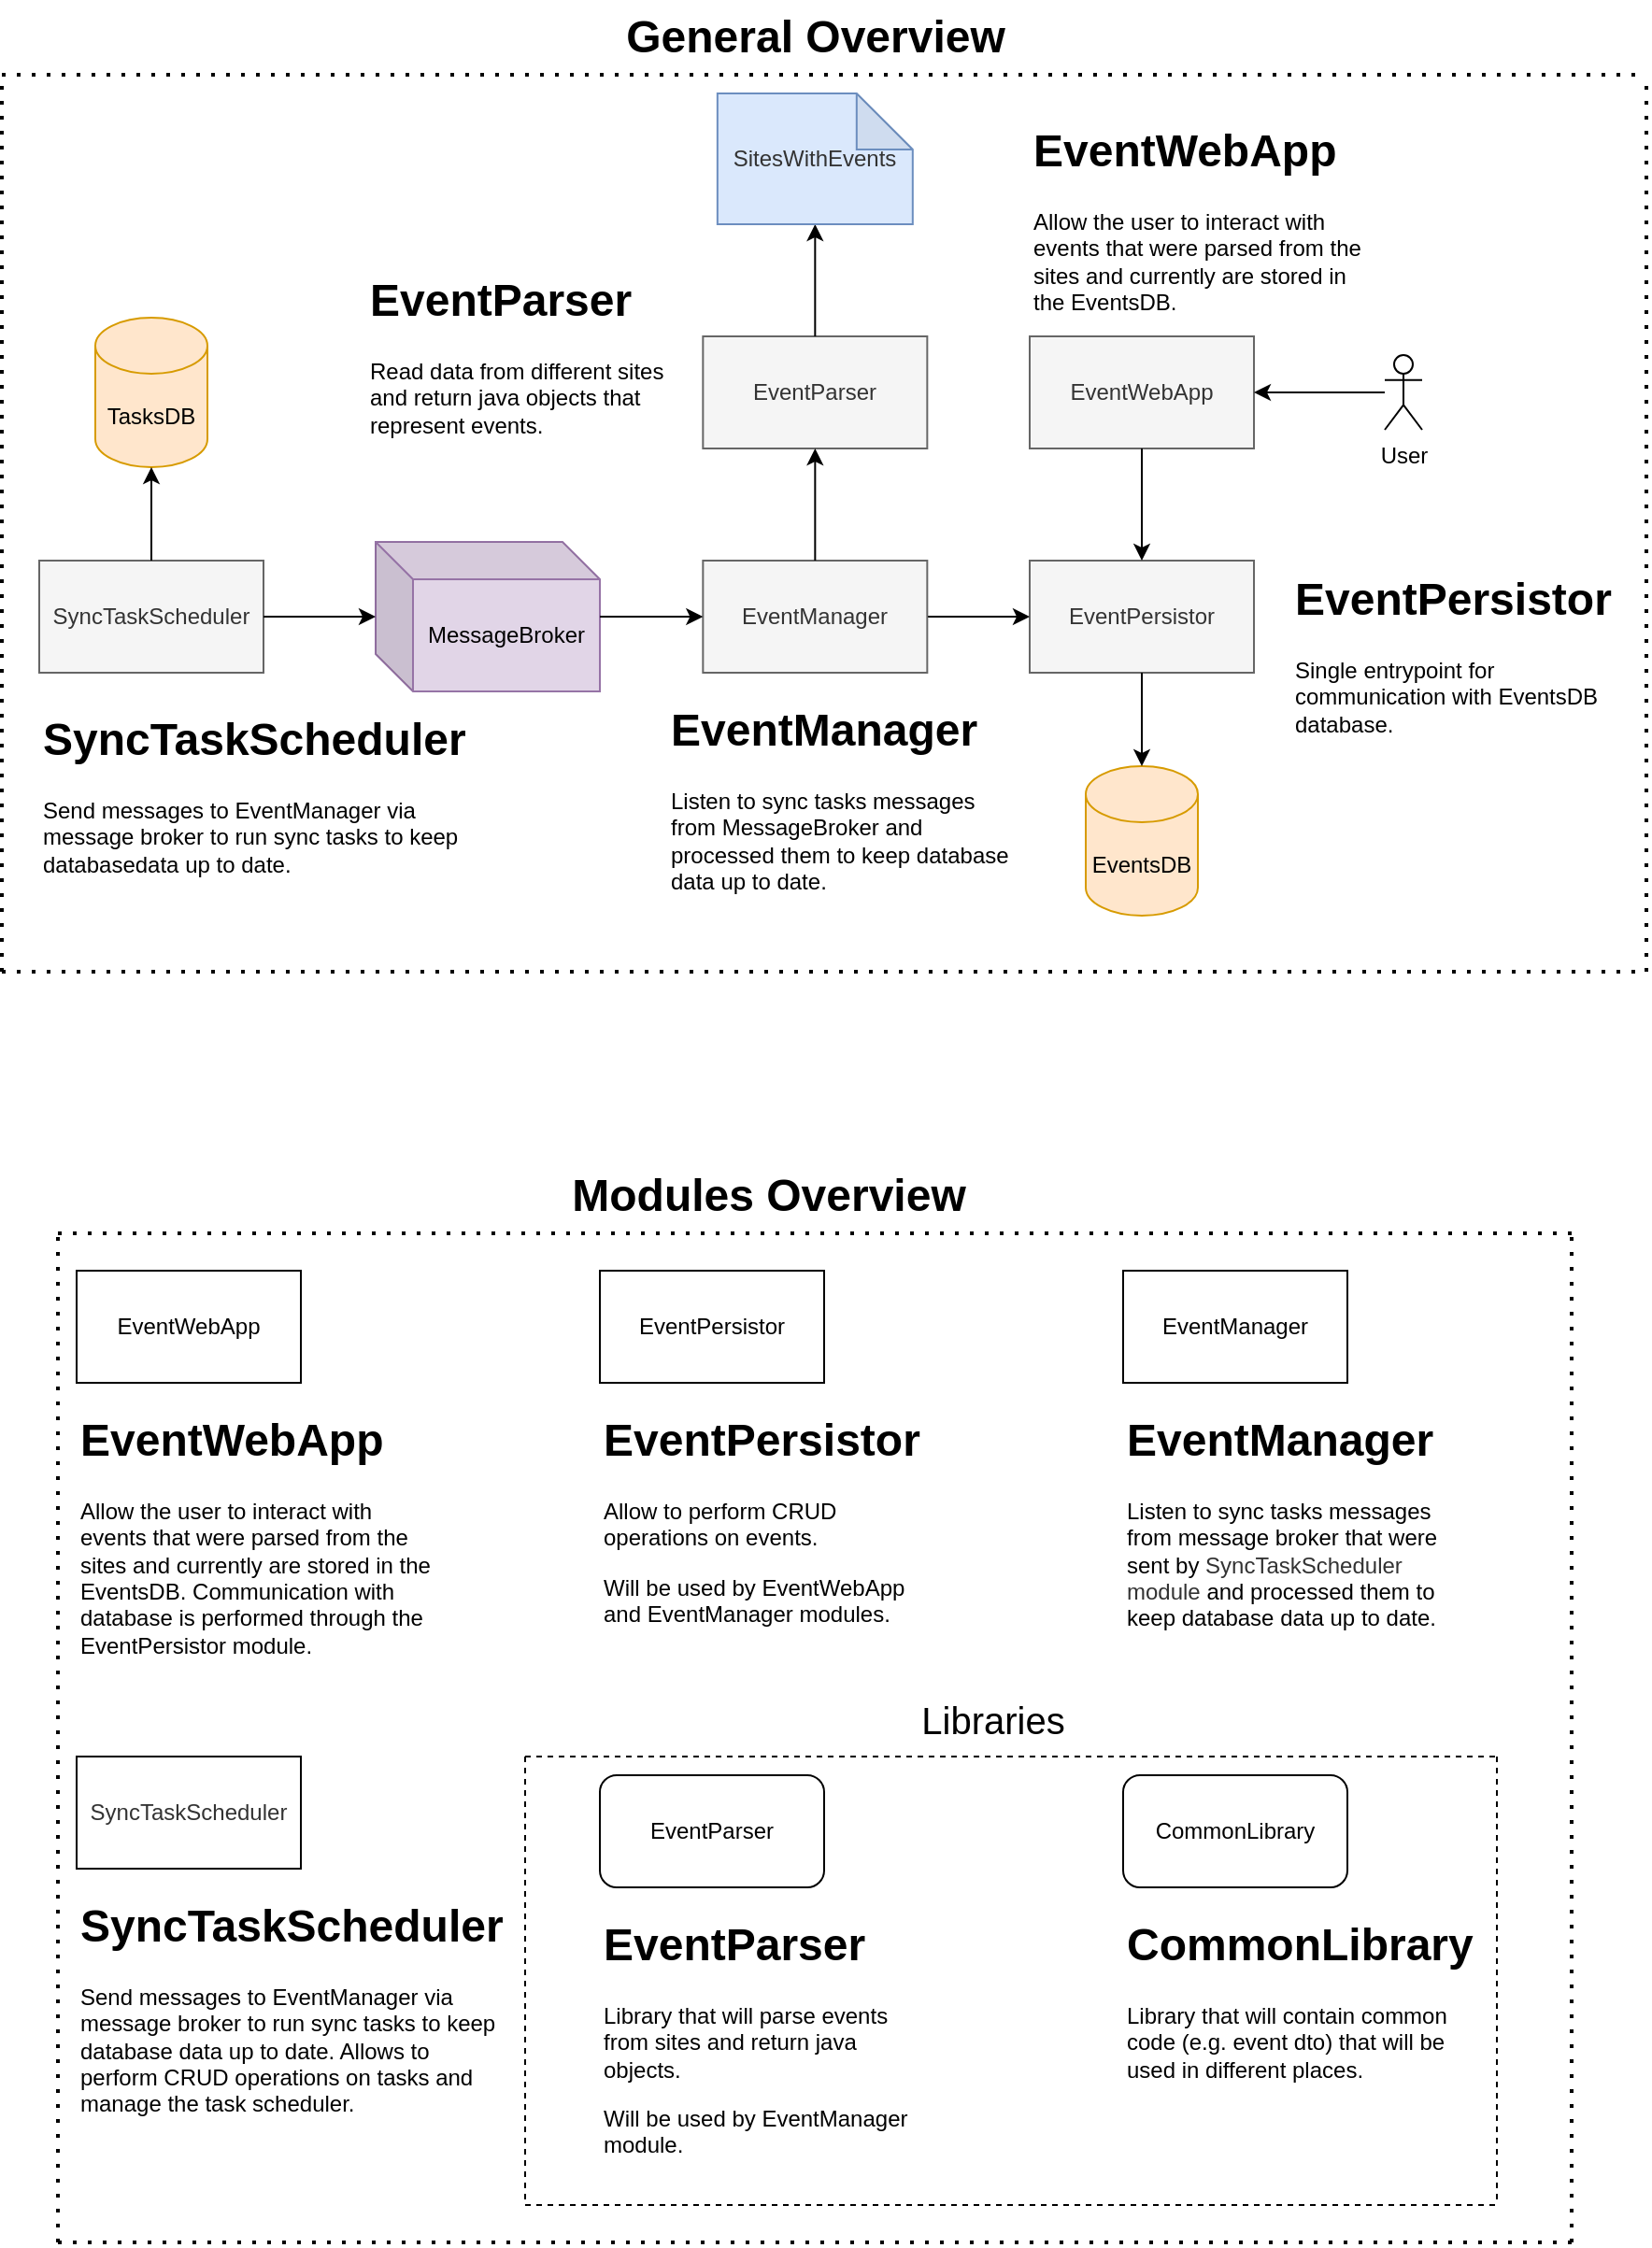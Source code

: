 <mxfile version="26.0.3" pages="6">
  <diagram name="Project overview" id="askcqmGpLFvvpsK-TSI6">
    <mxGraphModel dx="2369" dy="1125" grid="1" gridSize="10" guides="1" tooltips="1" connect="1" arrows="1" fold="1" page="0" pageScale="1" pageWidth="850" pageHeight="1100" background="none" math="0" shadow="0">
      <root>
        <mxCell id="0" />
        <mxCell id="1" parent="0" />
        <mxCell id="3Z785U3z34fvLYsswRhT-2" value="EventParser" style="rounded=0;whiteSpace=wrap;html=1;fillColor=#f5f5f5;fontColor=#333333;strokeColor=#666666;" parent="1" vertex="1">
          <mxGeometry x="335.17" y="180" width="120" height="60" as="geometry" />
        </mxCell>
        <mxCell id="3Z785U3z34fvLYsswRhT-3" value="EventsDB" style="shape=cylinder3;whiteSpace=wrap;html=1;boundedLbl=1;backgroundOutline=1;size=15;fillColor=#ffe6cc;strokeColor=#d79b00;" parent="1" vertex="1">
          <mxGeometry x="540" y="410" width="60" height="80" as="geometry" />
        </mxCell>
        <mxCell id="3Z785U3z34fvLYsswRhT-11" value="SyncTaskScheduler" style="rounded=0;whiteSpace=wrap;html=1;fillColor=#f5f5f5;fontColor=#333333;strokeColor=#666666;" parent="1" vertex="1">
          <mxGeometry x="-20" y="300" width="120" height="60" as="geometry" />
        </mxCell>
        <mxCell id="3Z785U3z34fvLYsswRhT-16" value="User" style="shape=umlActor;verticalLabelPosition=bottom;verticalAlign=top;html=1;outlineConnect=0;" parent="1" vertex="1">
          <mxGeometry x="700" y="190" width="20" height="40" as="geometry" />
        </mxCell>
        <mxCell id="3Z785U3z34fvLYsswRhT-17" value="EventWebApp" style="rounded=0;whiteSpace=wrap;html=1;fillColor=#f5f5f5;fontColor=#333333;strokeColor=#666666;" parent="1" vertex="1">
          <mxGeometry x="510" y="180" width="120" height="60" as="geometry" />
        </mxCell>
        <mxCell id="3Z785U3z34fvLYsswRhT-38" value="&lt;h1 style=&quot;margin-top: 0px;&quot;&gt;SyncTaskScheduler&lt;/h1&gt;&lt;p&gt;Send messages to EventManager via message broker to run sync tasks to keep databasedata up to date.&lt;/p&gt;" style="text;html=1;whiteSpace=wrap;overflow=hidden;rounded=0;" parent="1" vertex="1">
          <mxGeometry x="-20" y="375" width="235.17" height="110" as="geometry" />
        </mxCell>
        <mxCell id="3Z785U3z34fvLYsswRhT-39" value="&lt;h1 style=&quot;margin-top: 0px;&quot;&gt;EventWebApp&lt;/h1&gt;&lt;p&gt;Allow the user to interact with events that were parsed from the sites and currently are stored in the EventsDB.&lt;/p&gt;" style="text;html=1;whiteSpace=wrap;overflow=hidden;rounded=0;align=left;labelBackgroundColor=none;" parent="1" vertex="1">
          <mxGeometry x="510" y="60" width="180" height="120" as="geometry" />
        </mxCell>
        <mxCell id="3Z785U3z34fvLYsswRhT-40" value="" style="endArrow=none;dashed=1;html=1;dashPattern=1 3;strokeWidth=2;rounded=0;" parent="1" edge="1">
          <mxGeometry width="50" height="50" relative="1" as="geometry">
            <mxPoint x="840" y="520" as="sourcePoint" />
            <mxPoint x="840" y="40" as="targetPoint" />
          </mxGeometry>
        </mxCell>
        <mxCell id="3Z785U3z34fvLYsswRhT-41" value="" style="endArrow=none;dashed=1;html=1;dashPattern=1 3;strokeWidth=2;rounded=0;" parent="1" edge="1">
          <mxGeometry width="50" height="50" relative="1" as="geometry">
            <mxPoint x="-40" y="520" as="sourcePoint" />
            <mxPoint x="840" y="520" as="targetPoint" />
          </mxGeometry>
        </mxCell>
        <mxCell id="3Z785U3z34fvLYsswRhT-42" value="" style="endArrow=none;dashed=1;html=1;dashPattern=1 3;strokeWidth=2;rounded=0;" parent="1" edge="1">
          <mxGeometry width="50" height="50" relative="1" as="geometry">
            <mxPoint x="-40" y="520" as="sourcePoint" />
            <mxPoint x="-40" y="40" as="targetPoint" />
          </mxGeometry>
        </mxCell>
        <mxCell id="3Z785U3z34fvLYsswRhT-43" value="" style="endArrow=none;dashed=1;html=1;dashPattern=1 3;strokeWidth=2;rounded=0;" parent="1" edge="1">
          <mxGeometry width="50" height="50" relative="1" as="geometry">
            <mxPoint x="-40" y="40" as="sourcePoint" />
            <mxPoint x="840" y="40" as="targetPoint" />
          </mxGeometry>
        </mxCell>
        <mxCell id="3Z785U3z34fvLYsswRhT-45" value="General Overview" style="text;html=1;align=center;verticalAlign=middle;resizable=0;points=[];autosize=1;strokeColor=none;fillColor=none;fontStyle=1;fontSize=24;" parent="1" vertex="1">
          <mxGeometry x="285.17" width="220" height="40" as="geometry" />
        </mxCell>
        <mxCell id="58KRGhokloh4AotRs8Aq-1" value="Modules Overview" style="text;html=1;align=center;verticalAlign=middle;resizable=0;points=[];autosize=1;strokeColor=none;fillColor=none;fontStyle=1;fontSize=24;" parent="1" vertex="1">
          <mxGeometry x="260" y="620" width="220" height="40" as="geometry" />
        </mxCell>
        <mxCell id="58KRGhokloh4AotRs8Aq-2" value="EventWebApp" style="rounded=0;whiteSpace=wrap;html=1;" parent="1" vertex="1">
          <mxGeometry y="680" width="120" height="60" as="geometry" />
        </mxCell>
        <mxCell id="58KRGhokloh4AotRs8Aq-3" value="EventManager" style="rounded=0;whiteSpace=wrap;html=1;" parent="1" vertex="1">
          <mxGeometry x="560" y="680" width="120" height="60" as="geometry" />
        </mxCell>
        <mxCell id="58KRGhokloh4AotRs8Aq-4" value="&lt;h1 style=&quot;margin-top: 0px;&quot;&gt;EventManager&lt;/h1&gt;&lt;p&gt;Listen to sync tasks messages from message broker that were sent by&amp;nbsp;&lt;span style=&quot;color: rgb(51, 51, 51); text-align: center; background-color: initial;&quot;&gt;SyncTaskScheduler module&lt;/span&gt;&lt;span style=&quot;background-color: initial;&quot;&gt;&amp;nbsp;and processed them to keep database data up to date.&lt;/span&gt;&lt;/p&gt;" style="text;html=1;whiteSpace=wrap;overflow=hidden;rounded=0;" parent="1" vertex="1">
          <mxGeometry x="560" y="750" width="180" height="130" as="geometry" />
        </mxCell>
        <mxCell id="58KRGhokloh4AotRs8Aq-6" value="&lt;h1 style=&quot;margin-top: 0px;&quot;&gt;EventWebApp&lt;/h1&gt;&lt;p&gt;Allow the user to interact with events that were parsed from the sites and currently are stored in the EventsDB. Communication with database is performed through the EventPersistor module.&lt;/p&gt;" style="text;html=1;whiteSpace=wrap;overflow=hidden;rounded=0;align=left;labelBackgroundColor=none;" parent="1" vertex="1">
          <mxGeometry y="750" width="190" height="140" as="geometry" />
        </mxCell>
        <mxCell id="ngcAB32AMKRa3ck-ksib-1" value="EventPersistor" style="rounded=0;whiteSpace=wrap;html=1;fillColor=#f5f5f5;fontColor=#333333;strokeColor=#666666;" parent="1" vertex="1">
          <mxGeometry x="510" y="300" width="120" height="60" as="geometry" />
        </mxCell>
        <mxCell id="ngcAB32AMKRa3ck-ksib-8" value="&lt;h1 style=&quot;margin-top: 0px;&quot;&gt;EventPersistor&lt;/h1&gt;&lt;p&gt;Single entrypoint for communication with EventsDB database.&lt;/p&gt;" style="text;html=1;whiteSpace=wrap;overflow=hidden;rounded=0;align=left;labelBackgroundColor=none;" parent="1" vertex="1">
          <mxGeometry x="650" y="300" width="180" height="110" as="geometry" />
        </mxCell>
        <mxCell id="ngcAB32AMKRa3ck-ksib-10" value="EventPersistor" style="rounded=0;whiteSpace=wrap;html=1;" parent="1" vertex="1">
          <mxGeometry x="280" y="680" width="120" height="60" as="geometry" />
        </mxCell>
        <mxCell id="ngcAB32AMKRa3ck-ksib-11" value="&lt;h1 style=&quot;margin-top: 0px;&quot;&gt;EventPersistor&lt;/h1&gt;&lt;p&gt;Allow to perform CRUD operations on events.&lt;/p&gt;&lt;p&gt;Will be used by EventWebApp and EventManager modules.&lt;/p&gt;" style="text;html=1;whiteSpace=wrap;overflow=hidden;rounded=0;" parent="1" vertex="1">
          <mxGeometry x="280" y="750" width="180" height="130" as="geometry" />
        </mxCell>
        <mxCell id="ngcAB32AMKRa3ck-ksib-14" value="EventParser" style="rounded=1;whiteSpace=wrap;html=1;" parent="1" vertex="1">
          <mxGeometry x="280" y="950" width="120" height="60" as="geometry" />
        </mxCell>
        <mxCell id="ngcAB32AMKRa3ck-ksib-15" value="&lt;h1 style=&quot;margin-top: 0px;&quot;&gt;EventParser&lt;/h1&gt;&lt;p&gt;Library that will parse events from sites and return java objects.&lt;/p&gt;&lt;p&gt;Will be used by EventManager module.&lt;/p&gt;" style="text;html=1;whiteSpace=wrap;overflow=hidden;rounded=0;" parent="1" vertex="1">
          <mxGeometry x="280" y="1020" width="180" height="140" as="geometry" />
        </mxCell>
        <mxCell id="ngcAB32AMKRa3ck-ksib-16" value="CommonLibrary" style="rounded=1;whiteSpace=wrap;html=1;" parent="1" vertex="1">
          <mxGeometry x="560" y="950" width="120" height="60" as="geometry" />
        </mxCell>
        <mxCell id="ngcAB32AMKRa3ck-ksib-17" value="&lt;h1 style=&quot;margin-top: 0px;&quot;&gt;CommonLibrary&lt;/h1&gt;&lt;p&gt;Library that will contain common code (e.g. event dto) that will be used in different places.&lt;/p&gt;" style="text;html=1;whiteSpace=wrap;overflow=hidden;rounded=0;" parent="1" vertex="1">
          <mxGeometry x="560" y="1020" width="190" height="110" as="geometry" />
        </mxCell>
        <mxCell id="ngcAB32AMKRa3ck-ksib-21" value="" style="endArrow=none;dashed=1;html=1;dashPattern=1 3;strokeWidth=2;rounded=0;" parent="1" edge="1">
          <mxGeometry width="50" height="50" relative="1" as="geometry">
            <mxPoint x="-10" y="1200" as="sourcePoint" />
            <mxPoint x="-10" y="660" as="targetPoint" />
          </mxGeometry>
        </mxCell>
        <mxCell id="ngcAB32AMKRa3ck-ksib-22" value="" style="endArrow=none;dashed=1;html=1;dashPattern=1 3;strokeWidth=2;rounded=0;" parent="1" edge="1">
          <mxGeometry width="50" height="50" relative="1" as="geometry">
            <mxPoint x="-10" y="660" as="sourcePoint" />
            <mxPoint x="800" y="660" as="targetPoint" />
          </mxGeometry>
        </mxCell>
        <mxCell id="ngcAB32AMKRa3ck-ksib-23" value="" style="endArrow=none;dashed=1;html=1;dashPattern=1 3;strokeWidth=2;rounded=0;" parent="1" edge="1">
          <mxGeometry width="50" height="50" relative="1" as="geometry">
            <mxPoint x="-10" y="1200" as="sourcePoint" />
            <mxPoint x="800" y="1200" as="targetPoint" />
          </mxGeometry>
        </mxCell>
        <mxCell id="ngcAB32AMKRa3ck-ksib-24" value="" style="endArrow=none;dashed=1;html=1;dashPattern=1 3;strokeWidth=2;rounded=0;" parent="1" edge="1">
          <mxGeometry width="50" height="50" relative="1" as="geometry">
            <mxPoint x="800" y="1200" as="sourcePoint" />
            <mxPoint x="800" y="660" as="targetPoint" />
          </mxGeometry>
        </mxCell>
        <mxCell id="ngcAB32AMKRa3ck-ksib-25" value="" style="endArrow=none;dashed=1;html=1;rounded=0;" parent="1" edge="1">
          <mxGeometry width="50" height="50" relative="1" as="geometry">
            <mxPoint x="240" y="940" as="sourcePoint" />
            <mxPoint x="760" y="940" as="targetPoint" />
          </mxGeometry>
        </mxCell>
        <mxCell id="ngcAB32AMKRa3ck-ksib-27" value="" style="endArrow=none;dashed=1;html=1;rounded=0;" parent="1" edge="1">
          <mxGeometry width="50" height="50" relative="1" as="geometry">
            <mxPoint x="240" y="940" as="sourcePoint" />
            <mxPoint x="240" y="1180" as="targetPoint" />
          </mxGeometry>
        </mxCell>
        <mxCell id="ngcAB32AMKRa3ck-ksib-28" value="" style="endArrow=none;dashed=1;html=1;rounded=0;" parent="1" edge="1">
          <mxGeometry width="50" height="50" relative="1" as="geometry">
            <mxPoint x="240" y="1180" as="sourcePoint" />
            <mxPoint x="760" y="1180" as="targetPoint" />
          </mxGeometry>
        </mxCell>
        <mxCell id="ngcAB32AMKRa3ck-ksib-29" value="" style="endArrow=none;dashed=1;html=1;rounded=0;" parent="1" edge="1">
          <mxGeometry width="50" height="50" relative="1" as="geometry">
            <mxPoint x="760" y="940" as="sourcePoint" />
            <mxPoint x="760" y="1180" as="targetPoint" />
          </mxGeometry>
        </mxCell>
        <mxCell id="ngcAB32AMKRa3ck-ksib-30" value="&lt;span style=&quot;font-weight: normal;&quot;&gt;&lt;font style=&quot;font-size: 20px;&quot;&gt;Libraries&lt;/font&gt;&lt;/span&gt;" style="text;html=1;align=center;verticalAlign=middle;resizable=0;points=[];autosize=1;strokeColor=none;fillColor=none;fontStyle=1;fontSize=24;" parent="1" vertex="1">
          <mxGeometry x="440" y="900" width="100" height="40" as="geometry" />
        </mxCell>
        <mxCell id="uys51jBZnxv5nsoRsQLJ-7" style="edgeStyle=orthogonalEdgeStyle;rounded=0;orthogonalLoop=1;jettySize=auto;html=1;entryX=0;entryY=0.5;entryDx=0;entryDy=0;" parent="1" source="uys51jBZnxv5nsoRsQLJ-3" target="ngcAB32AMKRa3ck-ksib-1" edge="1">
          <mxGeometry relative="1" as="geometry" />
        </mxCell>
        <mxCell id="uys51jBZnxv5nsoRsQLJ-3" value="EventManager" style="rounded=0;whiteSpace=wrap;html=1;fillColor=#f5f5f5;fontColor=#333333;strokeColor=#666666;" parent="1" vertex="1">
          <mxGeometry x="335.17" y="300" width="120" height="60" as="geometry" />
        </mxCell>
        <mxCell id="uys51jBZnxv5nsoRsQLJ-5" value="" style="endArrow=classic;html=1;rounded=0;exitX=0.5;exitY=1;exitDx=0;exitDy=0;entryX=0.5;entryY=0;entryDx=0;entryDy=0;" parent="1" source="3Z785U3z34fvLYsswRhT-17" target="ngcAB32AMKRa3ck-ksib-1" edge="1">
          <mxGeometry width="50" height="50" relative="1" as="geometry">
            <mxPoint x="390" y="370" as="sourcePoint" />
            <mxPoint x="440" y="320" as="targetPoint" />
          </mxGeometry>
        </mxCell>
        <mxCell id="uys51jBZnxv5nsoRsQLJ-6" value="" style="endArrow=classic;html=1;rounded=0;entryX=1;entryY=0.5;entryDx=0;entryDy=0;" parent="1" source="3Z785U3z34fvLYsswRhT-16" target="3Z785U3z34fvLYsswRhT-17" edge="1">
          <mxGeometry width="50" height="50" relative="1" as="geometry">
            <mxPoint x="490" y="230" as="sourcePoint" />
            <mxPoint x="630" y="210" as="targetPoint" />
          </mxGeometry>
        </mxCell>
        <mxCell id="uys51jBZnxv5nsoRsQLJ-8" style="edgeStyle=orthogonalEdgeStyle;rounded=0;orthogonalLoop=1;jettySize=auto;html=1;exitX=0.5;exitY=1;exitDx=0;exitDy=0;entryX=0.5;entryY=0;entryDx=0;entryDy=0;entryPerimeter=0;" parent="1" source="ngcAB32AMKRa3ck-ksib-1" target="3Z785U3z34fvLYsswRhT-3" edge="1">
          <mxGeometry relative="1" as="geometry" />
        </mxCell>
        <mxCell id="8vpvfOam8EUd08S3CJlP-1" value="&lt;h1 style=&quot;margin-top: 0px;&quot;&gt;EventManager&lt;/h1&gt;&lt;p&gt;Listen to sync tasks messages from MessageBroker and processed them to keep database data up to date.&amp;nbsp;&lt;/p&gt;" style="text;html=1;whiteSpace=wrap;overflow=hidden;rounded=0;align=left;labelBackgroundColor=none;" parent="1" vertex="1">
          <mxGeometry x="315.51" y="370" width="189.66" height="120" as="geometry" />
        </mxCell>
        <mxCell id="8vpvfOam8EUd08S3CJlP-4" value="&lt;span style=&quot;color: rgb(51, 51, 51);&quot;&gt;SyncTaskScheduler&lt;/span&gt;" style="rounded=0;whiteSpace=wrap;html=1;" parent="1" vertex="1">
          <mxGeometry y="940" width="120" height="60" as="geometry" />
        </mxCell>
        <mxCell id="8vpvfOam8EUd08S3CJlP-5" value="&lt;h1 style=&quot;margin-top: 0px;&quot;&gt;SyncTaskScheduler&lt;/h1&gt;&lt;h1 style=&quot;margin-top: 0px;&quot;&gt;&lt;p style=&quot;font-size: 12px; font-weight: 400;&quot;&gt;Send messages to EventManager via message broker to run sync tasks to keep database data up to date. Allows to perform CRUD operations on tasks and manage the task scheduler.&lt;/p&gt;&lt;/h1&gt;" style="text;html=1;whiteSpace=wrap;overflow=hidden;rounded=0;" parent="1" vertex="1">
          <mxGeometry y="1010" width="230" height="130" as="geometry" />
        </mxCell>
        <mxCell id="8vpvfOam8EUd08S3CJlP-6" value="MessageBroker" style="shape=cube;whiteSpace=wrap;html=1;boundedLbl=1;backgroundOutline=1;darkOpacity=0.05;darkOpacity2=0.1;fillColor=#e1d5e7;strokeColor=#9673a6;" parent="1" vertex="1">
          <mxGeometry x="160" y="290" width="120" height="80" as="geometry" />
        </mxCell>
        <mxCell id="8vpvfOam8EUd08S3CJlP-9" value="" style="endArrow=classic;html=1;rounded=0;exitX=1;exitY=0.5;exitDx=0;exitDy=0;" parent="1" source="3Z785U3z34fvLYsswRhT-11" edge="1">
          <mxGeometry width="50" height="50" relative="1" as="geometry">
            <mxPoint x="210" y="300" as="sourcePoint" />
            <mxPoint x="160" y="330" as="targetPoint" />
          </mxGeometry>
        </mxCell>
        <mxCell id="8vpvfOam8EUd08S3CJlP-10" value="" style="endArrow=classic;html=1;rounded=0;entryX=0.5;entryY=1;entryDx=0;entryDy=0;exitX=0.5;exitY=0;exitDx=0;exitDy=0;" parent="1" source="uys51jBZnxv5nsoRsQLJ-3" target="3Z785U3z34fvLYsswRhT-2" edge="1">
          <mxGeometry width="50" height="50" relative="1" as="geometry">
            <mxPoint x="280" y="300" as="sourcePoint" />
            <mxPoint x="330" y="250" as="targetPoint" />
          </mxGeometry>
        </mxCell>
        <mxCell id="3Z785U3z34fvLYsswRhT-37" value="&lt;h1 style=&quot;margin-top: 0px;&quot;&gt;EventParser&lt;/h1&gt;&lt;p&gt;Read data from different sites and return java objects that represent events.&lt;br&gt;&lt;/p&gt;" style="text;html=1;whiteSpace=wrap;overflow=hidden;rounded=0;" parent="1" vertex="1">
          <mxGeometry x="155.17" y="140" width="180" height="110" as="geometry" />
        </mxCell>
        <mxCell id="8vpvfOam8EUd08S3CJlP-13" value="" style="endArrow=classic;html=1;rounded=0;exitX=0.5;exitY=0;exitDx=0;exitDy=0;entryX=0.5;entryY=1;entryDx=0;entryDy=0;entryPerimeter=0;" parent="1" source="3Z785U3z34fvLYsswRhT-2" target="8vpvfOam8EUd08S3CJlP-20" edge="1">
          <mxGeometry width="50" height="50" relative="1" as="geometry">
            <mxPoint x="280" y="300" as="sourcePoint" />
            <mxPoint x="360" y="170" as="targetPoint" />
          </mxGeometry>
        </mxCell>
        <mxCell id="8vpvfOam8EUd08S3CJlP-14" value="" style="endArrow=classic;html=1;rounded=0;entryX=0;entryY=0.5;entryDx=0;entryDy=0;" parent="1" target="uys51jBZnxv5nsoRsQLJ-3" edge="1">
          <mxGeometry width="50" height="50" relative="1" as="geometry">
            <mxPoint x="280" y="330" as="sourcePoint" />
            <mxPoint x="420" y="260" as="targetPoint" />
            <Array as="points" />
          </mxGeometry>
        </mxCell>
        <mxCell id="8vpvfOam8EUd08S3CJlP-20" value="&lt;span style=&quot;color: rgb(51, 51, 51);&quot;&gt;SitesWithEvents&lt;/span&gt;" style="shape=note;whiteSpace=wrap;html=1;backgroundOutline=1;darkOpacity=0.05;fillColor=#dae8fc;strokeColor=#6c8ebf;" parent="1" vertex="1">
          <mxGeometry x="342.92" y="50" width="104.49" height="70" as="geometry" />
        </mxCell>
        <mxCell id="rp63O9QvjrBBG-zUypvW-1" value="TasksDB" style="shape=cylinder3;whiteSpace=wrap;html=1;boundedLbl=1;backgroundOutline=1;size=15;fillColor=#ffe6cc;strokeColor=#d79b00;" vertex="1" parent="1">
          <mxGeometry x="10" y="170" width="60" height="80" as="geometry" />
        </mxCell>
        <mxCell id="rp63O9QvjrBBG-zUypvW-3" value="" style="endArrow=classic;html=1;rounded=0;entryX=0.5;entryY=1;entryDx=0;entryDy=0;entryPerimeter=0;" edge="1" parent="1" source="3Z785U3z34fvLYsswRhT-11" target="rp63O9QvjrBBG-zUypvW-1">
          <mxGeometry width="50" height="50" relative="1" as="geometry">
            <mxPoint x="140" y="310" as="sourcePoint" />
            <mxPoint x="190" y="260" as="targetPoint" />
          </mxGeometry>
        </mxCell>
      </root>
    </mxGraphModel>
  </diagram>
  <diagram id="F4o2zWgvTbezworLsgJN" name="EventParser sequence">
    <mxGraphModel dx="2044" dy="657" grid="1" gridSize="10" guides="1" tooltips="1" connect="1" arrows="1" fold="1" page="1" pageScale="1" pageWidth="850" pageHeight="1100" math="0" shadow="0">
      <root>
        <mxCell id="0" />
        <mxCell id="1" parent="0" />
        <mxCell id="7HOwOAMlfZGdos822czp-88" value="Parser" style="rounded=0;whiteSpace=wrap;html=1;" parent="1" vertex="1">
          <mxGeometry x="-100" y="170" width="120" height="60" as="geometry" />
        </mxCell>
        <mxCell id="7HOwOAMlfZGdos822czp-89" value="SitesWithEvents" style="rounded=0;whiteSpace=wrap;html=1;" parent="1" vertex="1">
          <mxGeometry x="360" y="170" width="120" height="60" as="geometry" />
        </mxCell>
        <mxCell id="7HOwOAMlfZGdos822czp-90" value="Factory" style="rounded=0;whiteSpace=wrap;html=1;" parent="1" vertex="1">
          <mxGeometry x="130" y="170" width="120" height="60" as="geometry" />
        </mxCell>
        <mxCell id="7HOwOAMlfZGdos822czp-91" value="" style="endArrow=classic;html=1;rounded=0;" parent="1" edge="1">
          <mxGeometry width="50" height="50" relative="1" as="geometry">
            <mxPoint x="-390" y="290" as="sourcePoint" />
            <mxPoint x="-270" y="290" as="targetPoint" />
          </mxGeometry>
        </mxCell>
        <mxCell id="7HOwOAMlfZGdos822czp-92" value="Call from EventManager&amp;nbsp;" style="text;html=1;align=center;verticalAlign=middle;resizable=0;points=[];autosize=1;strokeColor=none;fillColor=none;" parent="1" vertex="1">
          <mxGeometry x="-430" y="260" width="160" height="30" as="geometry" />
        </mxCell>
        <mxCell id="7HOwOAMlfZGdos822czp-93" value="" style="endArrow=classic;html=1;rounded=0;" parent="1" edge="1">
          <mxGeometry width="50" height="50" relative="1" as="geometry">
            <mxPoint x="-270" y="340" as="sourcePoint" />
            <mxPoint x="420" y="340" as="targetPoint" />
          </mxGeometry>
        </mxCell>
        <mxCell id="7HOwOAMlfZGdos822czp-94" value="&lt;span style=&quot;color: rgb(0, 0, 0); font-family: Helvetica; font-size: 12px; font-style: normal; font-variant-ligatures: normal; font-variant-caps: normal; font-weight: 400; letter-spacing: normal; orphans: 2; text-align: center; text-indent: 0px; text-transform: none; widows: 2; word-spacing: 0px; -webkit-text-stroke-width: 0px; white-space: nowrap; background-color: rgb(255, 255, 255); text-decoration-thickness: initial; text-decoration-style: initial; text-decoration-color: initial; display: inline !important; float: none;&quot;&gt;&amp;nbsp;Fetcing page data (DOM) from sites&lt;/span&gt;" style="text;whiteSpace=wrap;html=1;" parent="1" vertex="1">
          <mxGeometry x="-260" y="310" width="260" height="30" as="geometry" />
        </mxCell>
        <mxCell id="7HOwOAMlfZGdos822czp-95" value="" style="endArrow=classic;html=1;rounded=0;dashed=1;" parent="1" edge="1">
          <mxGeometry width="50" height="50" relative="1" as="geometry">
            <mxPoint x="420" y="390" as="sourcePoint" />
            <mxPoint x="-270" y="390" as="targetPoint" />
          </mxGeometry>
        </mxCell>
        <mxCell id="7HOwOAMlfZGdos822czp-96" value="" style="endArrow=none;html=1;rounded=0;entryX=0.5;entryY=1;entryDx=0;entryDy=0;" parent="1" target="7HOwOAMlfZGdos822czp-88" edge="1">
          <mxGeometry width="50" height="50" relative="1" as="geometry">
            <mxPoint x="-40" y="790" as="sourcePoint" />
            <mxPoint x="220" y="420" as="targetPoint" />
          </mxGeometry>
        </mxCell>
        <mxCell id="7HOwOAMlfZGdos822czp-97" value="" style="endArrow=none;html=1;rounded=0;entryX=0.5;entryY=1;entryDx=0;entryDy=0;" parent="1" target="7HOwOAMlfZGdos822czp-90" edge="1">
          <mxGeometry width="50" height="50" relative="1" as="geometry">
            <mxPoint x="190" y="630" as="sourcePoint" />
            <mxPoint x="139.66" y="240" as="targetPoint" />
            <Array as="points">
              <mxPoint x="190" y="790" />
              <mxPoint x="190" y="630" />
            </Array>
          </mxGeometry>
        </mxCell>
        <mxCell id="7HOwOAMlfZGdos822czp-98" value="" style="endArrow=none;html=1;rounded=0;entryX=0.5;entryY=1;entryDx=0;entryDy=0;" parent="1" target="7HOwOAMlfZGdos822czp-89" edge="1">
          <mxGeometry width="50" height="50" relative="1" as="geometry">
            <mxPoint x="420" y="790" as="sourcePoint" />
            <mxPoint x="419.66" y="240" as="targetPoint" />
          </mxGeometry>
        </mxCell>
        <mxCell id="7HOwOAMlfZGdos822czp-99" value="" style="endArrow=classic;html=1;rounded=0;" parent="1" edge="1">
          <mxGeometry width="50" height="50" relative="1" as="geometry">
            <mxPoint x="-270" y="480" as="sourcePoint" />
            <mxPoint x="-40" y="480" as="targetPoint" />
          </mxGeometry>
        </mxCell>
        <mxCell id="7HOwOAMlfZGdos822czp-100" value="" style="endArrow=classic;html=1;rounded=0;dashed=1;exitX=0.801;exitY=0.989;exitDx=0;exitDy=0;exitPerimeter=0;" parent="1" source="7HOwOAMlfZGdos822czp-103" edge="1">
          <mxGeometry width="50" height="50" relative="1" as="geometry">
            <mxPoint x="240" y="610" as="sourcePoint" />
            <mxPoint x="-40" y="610" as="targetPoint" />
          </mxGeometry>
        </mxCell>
        <mxCell id="7HOwOAMlfZGdos822czp-101" value="&lt;span style=&quot;color: rgb(0, 0, 0); font-family: Helvetica; font-size: 12px; font-style: normal; font-variant-ligatures: normal; font-variant-caps: normal; font-weight: 400; letter-spacing: normal; orphans: 2; text-align: center; text-indent: 0px; text-transform: none; widows: 2; word-spacing: 0px; -webkit-text-stroke-width: 0px; white-space: nowrap; background-color: rgb(255, 255, 255); text-decoration-thickness: initial; text-decoration-style: initial; text-decoration-color: initial; display: inline !important; float: none;&quot;&gt;Passing event DOM data to retrieve&lt;/span&gt;&lt;div&gt;&lt;span style=&quot;color: rgb(0, 0, 0); font-family: Helvetica; font-size: 12px; font-style: normal; font-variant-ligatures: normal; font-variant-caps: normal; font-weight: 400; letter-spacing: normal; orphans: 2; text-align: center; text-indent: 0px; text-transform: none; widows: 2; word-spacing: 0px; -webkit-text-stroke-width: 0px; white-space: nowrap; background-color: rgb(255, 255, 255); text-decoration-thickness: initial; text-decoration-style: initial; text-decoration-color: initial; display: inline !important; float: none;&quot;&gt;Event.java object&amp;nbsp;&amp;nbsp;&lt;/span&gt;&lt;/div&gt;" style="text;whiteSpace=wrap;html=1;" parent="1" vertex="1">
          <mxGeometry x="-270" y="440" width="220" height="40" as="geometry" />
        </mxCell>
        <mxCell id="7HOwOAMlfZGdos822czp-102" value="&lt;span style=&quot;color: rgb(0, 0, 0); font-family: Helvetica; font-size: 12px; font-style: normal; font-variant-ligatures: normal; font-variant-caps: normal; font-weight: 400; letter-spacing: normal; orphans: 2; text-align: center; text-indent: 0px; text-transform: none; widows: 2; word-spacing: 0px; -webkit-text-stroke-width: 0px; white-space: nowrap; background-color: rgb(255, 255, 255); text-decoration-thickness: initial; text-decoration-style: initial; text-decoration-color: initial; display: inline !important; float: none;&quot;&gt;Retrieving DOM of the page&lt;/span&gt;" style="text;whiteSpace=wrap;html=1;" parent="1" vertex="1">
          <mxGeometry x="-260" y="360" width="260" height="30" as="geometry" />
        </mxCell>
        <mxCell id="7HOwOAMlfZGdos822czp-103" value="&lt;span style=&quot;color: rgb(0, 0, 0); font-family: Helvetica; font-size: 12px; font-style: normal; font-variant-ligatures: normal; font-variant-caps: normal; font-weight: 400; letter-spacing: normal; orphans: 2; text-align: center; text-indent: 0px; text-transform: none; widows: 2; word-spacing: 0px; -webkit-text-stroke-width: 0px; white-space: nowrap; background-color: rgb(255, 255, 255); text-decoration-thickness: initial; text-decoration-style: initial; text-decoration-color: initial; display: inline !important; float: none;&quot;&gt;Retrieving Event.java object&lt;/span&gt;" style="text;whiteSpace=wrap;html=1;" parent="1" vertex="1">
          <mxGeometry x="-20" y="580" width="260" height="30" as="geometry" />
        </mxCell>
        <mxCell id="7HOwOAMlfZGdos822czp-104" value="" style="endArrow=classic;html=1;rounded=0;dashed=1;" parent="1" edge="1">
          <mxGeometry width="50" height="50" relative="1" as="geometry">
            <mxPoint x="-270" y="745" as="sourcePoint" />
            <mxPoint x="-390" y="745" as="targetPoint" />
          </mxGeometry>
        </mxCell>
        <mxCell id="7HOwOAMlfZGdos822czp-105" value="Response to JobWebApp" style="text;html=1;align=center;verticalAlign=middle;resizable=0;points=[];autosize=1;strokeColor=none;fillColor=none;" parent="1" vertex="1">
          <mxGeometry x="-430" y="710" width="160" height="30" as="geometry" />
        </mxCell>
        <mxCell id="7HOwOAMlfZGdos822czp-106" value="" style="endArrow=none;dashed=1;html=1;dashPattern=1 3;strokeWidth=2;rounded=0;" parent="1" edge="1">
          <mxGeometry width="50" height="50" relative="1" as="geometry">
            <mxPoint x="-450" y="150" as="sourcePoint" />
            <mxPoint x="520" y="150" as="targetPoint" />
          </mxGeometry>
        </mxCell>
        <mxCell id="7HOwOAMlfZGdos822czp-107" value="" style="endArrow=none;dashed=1;html=1;dashPattern=1 3;strokeWidth=2;rounded=0;" parent="1" edge="1">
          <mxGeometry width="50" height="50" relative="1" as="geometry">
            <mxPoint x="-450" y="830" as="sourcePoint" />
            <mxPoint x="-450" y="150" as="targetPoint" />
          </mxGeometry>
        </mxCell>
        <mxCell id="7HOwOAMlfZGdos822czp-108" value="" style="endArrow=none;dashed=1;html=1;dashPattern=1 3;strokeWidth=2;rounded=0;" parent="1" edge="1">
          <mxGeometry width="50" height="50" relative="1" as="geometry">
            <mxPoint x="-450" y="830" as="sourcePoint" />
            <mxPoint x="520" y="830" as="targetPoint" />
          </mxGeometry>
        </mxCell>
        <mxCell id="7HOwOAMlfZGdos822czp-109" value="" style="endArrow=none;dashed=1;html=1;dashPattern=1 3;strokeWidth=2;rounded=0;" parent="1" edge="1">
          <mxGeometry width="50" height="50" relative="1" as="geometry">
            <mxPoint x="520" y="830" as="sourcePoint" />
            <mxPoint x="520" y="150" as="targetPoint" />
          </mxGeometry>
        </mxCell>
        <mxCell id="7HOwOAMlfZGdos822czp-110" value="EventParser sequence diagram" style="text;html=1;align=center;verticalAlign=middle;resizable=0;points=[];autosize=1;strokeColor=none;fillColor=none;fontStyle=1;fontSize=24;" parent="1" vertex="1">
          <mxGeometry x="-180" y="110" width="360" height="40" as="geometry" />
        </mxCell>
        <mxCell id="7HOwOAMlfZGdos822czp-111" value="Service" style="rounded=0;whiteSpace=wrap;html=1;" parent="1" vertex="1">
          <mxGeometry x="-330" y="170" width="120" height="60" as="geometry" />
        </mxCell>
        <mxCell id="7HOwOAMlfZGdos822czp-112" value="" style="endArrow=none;html=1;rounded=0;entryX=0.5;entryY=1;entryDx=0;entryDy=0;" parent="1" target="7HOwOAMlfZGdos822czp-111" edge="1">
          <mxGeometry width="50" height="50" relative="1" as="geometry">
            <mxPoint x="-270" y="790" as="sourcePoint" />
            <mxPoint y="420" as="targetPoint" />
          </mxGeometry>
        </mxCell>
        <mxCell id="7HOwOAMlfZGdos822czp-113" value="" style="endArrow=classic;html=1;rounded=0;" parent="1" edge="1">
          <mxGeometry width="50" height="50" relative="1" as="geometry">
            <mxPoint x="-40" y="560" as="sourcePoint" />
            <mxPoint x="190" y="560" as="targetPoint" />
          </mxGeometry>
        </mxCell>
        <mxCell id="7HOwOAMlfZGdos822czp-114" value="&lt;span style=&quot;color: rgb(0, 0, 0); font-family: Helvetica; font-size: 12px; font-style: normal; font-variant-ligatures: normal; font-variant-caps: normal; font-weight: 400; letter-spacing: normal; orphans: 2; text-align: center; text-indent: 0px; text-transform: none; widows: 2; word-spacing: 0px; -webkit-text-stroke-width: 0px; white-space: nowrap; background-color: rgb(255, 255, 255); text-decoration-thickness: initial; text-decoration-style: initial; text-decoration-color: initial; display: inline !important; float: none;&quot;&gt;Extract necessary event fields from&amp;nbsp;&lt;/span&gt;&lt;div&gt;&lt;span style=&quot;color: rgb(0, 0, 0); font-family: Helvetica; font-size: 12px; font-style: normal; font-variant-ligatures: normal; font-variant-caps: normal; font-weight: 400; letter-spacing: normal; orphans: 2; text-align: center; text-indent: 0px; text-transform: none; widows: 2; word-spacing: 0px; -webkit-text-stroke-width: 0px; white-space: nowrap; background-color: rgb(255, 255, 255); text-decoration-thickness: initial; text-decoration-style: initial; text-decoration-color: initial; display: inline !important; float: none;&quot;&gt;DOM data and passing them to create&lt;/span&gt;&lt;div&gt;&lt;span style=&quot;color: rgb(0, 0, 0); font-family: Helvetica; font-size: 12px; font-style: normal; font-variant-ligatures: normal; font-variant-caps: normal; font-weight: 400; letter-spacing: normal; orphans: 2; text-align: center; text-indent: 0px; text-transform: none; widows: 2; word-spacing: 0px; -webkit-text-stroke-width: 0px; white-space: nowrap; background-color: rgb(255, 255, 255); text-decoration-thickness: initial; text-decoration-style: initial; text-decoration-color: initial; display: inline !important; float: none;&quot;&gt;Event.java object&amp;nbsp;&amp;nbsp;&lt;/span&gt;&lt;/div&gt;&lt;/div&gt;" style="text;whiteSpace=wrap;html=1;" parent="1" vertex="1">
          <mxGeometry x="-40" y="500" width="220" height="50" as="geometry" />
        </mxCell>
        <mxCell id="7HOwOAMlfZGdos822czp-115" value="" style="endArrow=classic;html=1;rounded=0;dashed=1;" parent="1" edge="1">
          <mxGeometry width="50" height="50" relative="1" as="geometry">
            <mxPoint x="-40" y="680" as="sourcePoint" />
            <mxPoint x="-270" y="680" as="targetPoint" />
          </mxGeometry>
        </mxCell>
        <mxCell id="7HOwOAMlfZGdos822czp-116" value="Retrieve collection of&amp;nbsp;&lt;div&gt;Event.java objects&lt;/div&gt;" style="text;html=1;align=center;verticalAlign=middle;resizable=0;points=[];autosize=1;strokeColor=none;fillColor=none;" parent="1" vertex="1">
          <mxGeometry x="-190" y="630" width="140" height="40" as="geometry" />
        </mxCell>
      </root>
    </mxGraphModel>
  </diagram>
  <diagram id="hg_Xq3QYjAIijcex54MH" name="EventPersistor sequence">
    <mxGraphModel dx="2524" dy="956" grid="1" gridSize="10" guides="1" tooltips="1" connect="1" arrows="1" fold="1" page="1" pageScale="1" pageWidth="850" pageHeight="1100" math="0" shadow="0">
      <root>
        <mxCell id="0" />
        <mxCell id="1" parent="0" />
        <mxCell id="NWy2ZOrh6vQvzXrZtfpc-1" value="Controller" style="rounded=0;whiteSpace=wrap;html=1;" parent="1" vertex="1">
          <mxGeometry x="-160" y="220" width="100" height="50" as="geometry" />
        </mxCell>
        <mxCell id="NWy2ZOrh6vQvzXrZtfpc-2" value="&lt;div&gt;&lt;span style=&quot;background-color: initial;&quot;&gt;EntityConverter&lt;/span&gt;&lt;/div&gt;&lt;div&gt;&lt;span style=&quot;background-color: initial;&quot;&gt;Service&lt;/span&gt;&lt;/div&gt;" style="rounded=0;whiteSpace=wrap;html=1;" parent="1" vertex="1">
          <mxGeometry x="20" y="220" width="100" height="50" as="geometry" />
        </mxCell>
        <mxCell id="NWy2ZOrh6vQvzXrZtfpc-3" value="EntityConverter&lt;div&gt;Factory&lt;/div&gt;" style="rounded=0;whiteSpace=wrap;html=1;" parent="1" vertex="1">
          <mxGeometry x="200" y="220" width="100" height="50" as="geometry" />
        </mxCell>
        <mxCell id="NWy2ZOrh6vQvzXrZtfpc-4" value="" style="endArrow=none;html=1;rounded=0;entryX=0.5;entryY=1;entryDx=0;entryDy=0;" parent="1" target="NWy2ZOrh6vQvzXrZtfpc-1" edge="1">
          <mxGeometry width="50" height="50" relative="1" as="geometry">
            <mxPoint x="-110" y="1370" as="sourcePoint" />
            <mxPoint x="500" y="330" as="targetPoint" />
          </mxGeometry>
        </mxCell>
        <mxCell id="NWy2ZOrh6vQvzXrZtfpc-5" value="" style="endArrow=none;html=1;rounded=0;entryX=0.5;entryY=1;entryDx=0;entryDy=0;" parent="1" target="NWy2ZOrh6vQvzXrZtfpc-2" edge="1">
          <mxGeometry width="50" height="50" relative="1" as="geometry">
            <mxPoint x="70" y="1370" as="sourcePoint" />
            <mxPoint x="69.76" y="280" as="targetPoint" />
          </mxGeometry>
        </mxCell>
        <mxCell id="NWy2ZOrh6vQvzXrZtfpc-6" value="" style="endArrow=none;html=1;rounded=0;entryX=0.5;entryY=1;entryDx=0;entryDy=0;" parent="1" target="NWy2ZOrh6vQvzXrZtfpc-3" edge="1">
          <mxGeometry width="50" height="50" relative="1" as="geometry">
            <mxPoint x="250" y="1370" as="sourcePoint" />
            <mxPoint x="250" y="280" as="targetPoint" />
          </mxGeometry>
        </mxCell>
        <mxCell id="NWy2ZOrh6vQvzXrZtfpc-7" value="" style="endArrow=classic;html=1;rounded=0;exitX=0;exitY=1;exitDx=0;exitDy=0;" parent="1" edge="1">
          <mxGeometry width="50" height="50" relative="1" as="geometry">
            <mxPoint x="-300" y="340" as="sourcePoint" />
            <mxPoint x="-110" y="340" as="targetPoint" />
          </mxGeometry>
        </mxCell>
        <mxCell id="NWy2ZOrh6vQvzXrZtfpc-9" value="" style="endArrow=classic;html=1;rounded=0;" parent="1" edge="1">
          <mxGeometry width="50" height="50" relative="1" as="geometry">
            <mxPoint x="-110" y="400" as="sourcePoint" />
            <mxPoint x="70" y="401" as="targetPoint" />
          </mxGeometry>
        </mxCell>
        <mxCell id="NWy2ZOrh6vQvzXrZtfpc-10" value="&lt;span style=&quot;text-wrap: nowrap;&quot;&gt;Passing the request to&amp;nbsp;&lt;/span&gt;&lt;span style=&quot;background-color: initial; text-wrap: nowrap;&quot;&gt;convert&lt;/span&gt;&lt;div&gt;&lt;span style=&quot;background-color: initial; text-wrap: nowrap;&quot;&gt;DTO into Entity&lt;/span&gt;&lt;/div&gt;" style="text;whiteSpace=wrap;html=1;align=left;" parent="1" vertex="1">
          <mxGeometry x="-110" y="360" width="170" height="50" as="geometry" />
        </mxCell>
        <mxCell id="NWy2ZOrh6vQvzXrZtfpc-11" value="" style="endArrow=classic;html=1;rounded=0;" parent="1" edge="1">
          <mxGeometry width="50" height="50" relative="1" as="geometry">
            <mxPoint x="70" y="469.44" as="sourcePoint" />
            <mxPoint x="250" y="469.44" as="targetPoint" />
          </mxGeometry>
        </mxCell>
        <mxCell id="NWy2ZOrh6vQvzXrZtfpc-12" value="&lt;span style=&quot;text-wrap: nowrap;&quot;&gt;Passing DTO type to obtain&amp;nbsp;&lt;/span&gt;&lt;span style=&quot;text-wrap: nowrap; background-color: initial;&quot;&gt;the&amp;nbsp;&lt;/span&gt;&lt;div&gt;&lt;div&gt;&lt;span style=&quot;text-wrap: nowrap;&quot;&gt;a&lt;/span&gt;&lt;span style=&quot;text-wrap: nowrap; background-color: initial;&quot;&gt;ppropriate Entity converter&lt;/span&gt;&lt;/div&gt;&lt;/div&gt;" style="text;whiteSpace=wrap;html=1;align=left;" parent="1" vertex="1">
          <mxGeometry x="70" y="430" width="170" height="40" as="geometry" />
        </mxCell>
        <mxCell id="NWy2ZOrh6vQvzXrZtfpc-15" value="EntityRepository" style="rounded=0;whiteSpace=wrap;html=1;" parent="1" vertex="1">
          <mxGeometry x="560" y="220" width="100" height="50" as="geometry" />
        </mxCell>
        <mxCell id="NWy2ZOrh6vQvzXrZtfpc-16" value="EntityDatabase" style="rounded=0;whiteSpace=wrap;html=1;" parent="1" vertex="1">
          <mxGeometry x="740" y="220" width="100" height="50" as="geometry" />
        </mxCell>
        <mxCell id="NWy2ZOrh6vQvzXrZtfpc-19" value="" style="endArrow=none;html=1;rounded=0;entryX=0.5;entryY=1;entryDx=0;entryDy=0;" parent="1" target="NWy2ZOrh6vQvzXrZtfpc-15" edge="1">
          <mxGeometry width="50" height="50" relative="1" as="geometry">
            <mxPoint x="610" y="1370" as="sourcePoint" />
            <mxPoint x="610" y="280" as="targetPoint" />
          </mxGeometry>
        </mxCell>
        <mxCell id="NWy2ZOrh6vQvzXrZtfpc-20" value="" style="endArrow=none;html=1;rounded=0;entryX=0.5;entryY=1;entryDx=0;entryDy=0;" parent="1" target="NWy2ZOrh6vQvzXrZtfpc-16" edge="1">
          <mxGeometry width="50" height="50" relative="1" as="geometry">
            <mxPoint x="790" y="1370" as="sourcePoint" />
            <mxPoint x="790" y="280" as="targetPoint" />
          </mxGeometry>
        </mxCell>
        <mxCell id="NWy2ZOrh6vQvzXrZtfpc-25" value="" style="endArrow=classic;html=1;rounded=0;" parent="1" edge="1">
          <mxGeometry width="50" height="50" relative="1" as="geometry">
            <mxPoint x="-110" y="659.31" as="sourcePoint" />
            <mxPoint x="430" y="659.87" as="targetPoint" />
          </mxGeometry>
        </mxCell>
        <mxCell id="NWy2ZOrh6vQvzXrZtfpc-26" value="&lt;span style=&quot;text-wrap: nowrap;&quot;&gt;Passing Entity object(s)&amp;nbsp;&lt;/span&gt;&lt;span style=&quot;background-color: initial; text-wrap: nowrap;&quot;&gt;if&amp;nbsp;&lt;/span&gt;&lt;div&gt;&lt;span style=&quot;background-color: initial; text-wrap: nowrap;&quot;&gt;needed to the service method&lt;/span&gt;&lt;/div&gt;" style="text;whiteSpace=wrap;html=1;align=left;" parent="1" vertex="1">
          <mxGeometry x="-110" y="620" width="170" height="40" as="geometry" />
        </mxCell>
        <mxCell id="NWy2ZOrh6vQvzXrZtfpc-27" value="" style="endArrow=classic;html=1;rounded=0;" parent="1" edge="1">
          <mxGeometry width="50" height="50" relative="1" as="geometry">
            <mxPoint x="430" y="730" as="sourcePoint" />
            <mxPoint x="610" y="730" as="targetPoint" />
          </mxGeometry>
        </mxCell>
        <mxCell id="NWy2ZOrh6vQvzXrZtfpc-28" value="&lt;span style=&quot;text-wrap: nowrap;&quot;&gt;Pefrorm business logic and&amp;nbsp;&lt;/span&gt;&lt;div&gt;&lt;span style=&quot;text-wrap: nowrap;&quot;&gt;interaction with&amp;nbsp;&lt;/span&gt;&lt;span style=&quot;text-wrap: nowrap; background-color: initial;&quot;&gt;database&lt;/span&gt;&lt;/div&gt;" style="text;whiteSpace=wrap;html=1;align=left;" parent="1" vertex="1">
          <mxGeometry x="430" y="690" width="170" height="40" as="geometry" />
        </mxCell>
        <mxCell id="NWy2ZOrh6vQvzXrZtfpc-29" value="" style="endArrow=classic;html=1;rounded=0;" parent="1" edge="1">
          <mxGeometry width="50" height="50" relative="1" as="geometry">
            <mxPoint x="610" y="790" as="sourcePoint" />
            <mxPoint x="790" y="790" as="targetPoint" />
          </mxGeometry>
        </mxCell>
        <mxCell id="NWy2ZOrh6vQvzXrZtfpc-30" value="&lt;span style=&quot;text-wrap: nowrap;&quot;&gt;Interaction with&amp;nbsp;&lt;/span&gt;&lt;span style=&quot;text-wrap: nowrap; background-color: initial;&quot;&gt;database&lt;/span&gt;" style="text;whiteSpace=wrap;html=1;align=left;" parent="1" vertex="1">
          <mxGeometry x="615" y="760" width="170" height="20" as="geometry" />
        </mxCell>
        <mxCell id="NWy2ZOrh6vQvzXrZtfpc-31" value="" style="endArrow=classic;html=1;rounded=0;dashed=1;" parent="1" edge="1">
          <mxGeometry width="50" height="50" relative="1" as="geometry">
            <mxPoint x="790" y="850" as="sourcePoint" />
            <mxPoint x="610" y="850" as="targetPoint" />
          </mxGeometry>
        </mxCell>
        <mxCell id="NWy2ZOrh6vQvzXrZtfpc-32" value="&lt;span style=&quot;color: rgb(0, 0, 0); font-family: Helvetica; font-size: 12px; font-style: normal; font-variant-ligatures: normal; font-variant-caps: normal; font-weight: 400; letter-spacing: normal; orphans: 2; text-align: center; text-indent: 0px; text-transform: none; widows: 2; word-spacing: 0px; -webkit-text-stroke-width: 0px; white-space: nowrap; background-color: rgb(255, 255, 255); text-decoration-thickness: initial; text-decoration-style: initial; text-decoration-color: initial; display: inline !important; float: none;&quot;&gt;Retrieving data from&amp;nbsp;&lt;br&gt;database&lt;/span&gt;" style="text;whiteSpace=wrap;html=1;" parent="1" vertex="1">
          <mxGeometry x="625" y="810" width="150" height="40" as="geometry" />
        </mxCell>
        <mxCell id="NWy2ZOrh6vQvzXrZtfpc-33" value="" style="endArrow=classic;html=1;rounded=0;dashed=1;" parent="1" edge="1">
          <mxGeometry width="50" height="50" relative="1" as="geometry">
            <mxPoint x="610" y="919.52" as="sourcePoint" />
            <mxPoint x="430" y="920" as="targetPoint" />
          </mxGeometry>
        </mxCell>
        <mxCell id="NWy2ZOrh6vQvzXrZtfpc-34" value="&lt;span style=&quot;text-wrap: nowrap; text-align: center; background-color: rgb(255, 255, 255);&quot;&gt;Retrieving the results of&amp;nbsp;&lt;/span&gt;&lt;div&gt;&lt;span style=&quot;background-color: rgb(255, 255, 255); text-align: center; text-wrap: nowrap;&quot;&gt;the database interaction&lt;/span&gt;&lt;/div&gt;" style="text;whiteSpace=wrap;html=1;" parent="1" vertex="1">
          <mxGeometry x="440" y="880" width="150" height="40" as="geometry" />
        </mxCell>
        <mxCell id="NWy2ZOrh6vQvzXrZtfpc-35" value="" style="endArrow=classic;html=1;rounded=0;dashed=1;" parent="1" edge="1">
          <mxGeometry width="50" height="50" relative="1" as="geometry">
            <mxPoint x="605" y="980" as="sourcePoint" />
            <mxPoint x="-110" y="980" as="targetPoint" />
          </mxGeometry>
        </mxCell>
        <mxCell id="NWy2ZOrh6vQvzXrZtfpc-36" value="&lt;span style=&quot;color: rgb(0, 0, 0); font-family: Helvetica; font-size: 12px; font-style: normal; font-variant-ligatures: normal; font-variant-caps: normal; font-weight: 400; letter-spacing: normal; orphans: 2; text-align: center; text-indent: 0px; text-transform: none; widows: 2; word-spacing: 0px; -webkit-text-stroke-width: 0px; white-space: nowrap; background-color: rgb(255, 255, 255); text-decoration-thickness: initial; text-decoration-style: initial; text-decoration-color: initial; display: inline !important; float: none;&quot;&gt;Retrieving processed data&lt;/span&gt;" style="text;whiteSpace=wrap;html=1;" parent="1" vertex="1">
          <mxGeometry x="-100" y="950" width="150" height="30" as="geometry" />
        </mxCell>
        <mxCell id="NWy2ZOrh6vQvzXrZtfpc-41" value="" style="endArrow=classic;html=1;rounded=0;dashed=1;" parent="1" edge="1">
          <mxGeometry width="50" height="50" relative="1" as="geometry">
            <mxPoint x="-110" y="1319" as="sourcePoint" />
            <mxPoint x="-300" y="1319" as="targetPoint" />
          </mxGeometry>
        </mxCell>
        <mxCell id="NWy2ZOrh6vQvzXrZtfpc-42" value="&lt;span style=&quot;color: rgb(0, 0, 0); font-family: Helvetica; font-size: 12px; font-style: normal; font-variant-ligatures: normal; font-variant-caps: normal; font-weight: 400; letter-spacing: normal; orphans: 2; text-align: center; text-indent: 0px; text-transform: none; widows: 2; word-spacing: 0px; -webkit-text-stroke-width: 0px; white-space: nowrap; background-color: rgb(255, 255, 255); text-decoration-thickness: initial; text-decoration-style: initial; text-decoration-color: initial; display: inline !important; float: none;&quot;&gt;Sending HTTP response back&amp;nbsp;&lt;/span&gt;&lt;div&gt;&lt;span style=&quot;color: rgb(0, 0, 0); font-family: Helvetica; font-size: 12px; font-style: normal; font-variant-ligatures: normal; font-variant-caps: normal; font-weight: 400; letter-spacing: normal; orphans: 2; text-align: center; text-indent: 0px; text-transform: none; widows: 2; word-spacing: 0px; -webkit-text-stroke-width: 0px; white-space: nowrap; background-color: rgb(255, 255, 255); text-decoration-thickness: initial; text-decoration-style: initial; text-decoration-color: initial; display: inline !important; float: none;&quot;&gt;to the&lt;/span&gt;&lt;span style=&quot;background-color: rgb(255, 255, 255); text-align: center; text-wrap: nowrap;&quot;&gt;&amp;nbsp;client (another module)&lt;/span&gt;&lt;/div&gt;" style="text;whiteSpace=wrap;html=1;" parent="1" vertex="1">
          <mxGeometry x="-280" y="1280" width="170" height="40" as="geometry" />
        </mxCell>
        <mxCell id="NWy2ZOrh6vQvzXrZtfpc-43" value="" style="endArrow=none;dashed=1;html=1;dashPattern=1 3;strokeWidth=2;rounded=0;" parent="1" edge="1">
          <mxGeometry width="50" height="50" relative="1" as="geometry">
            <mxPoint x="-340" y="200" as="sourcePoint" />
            <mxPoint x="880" y="200" as="targetPoint" />
          </mxGeometry>
        </mxCell>
        <mxCell id="NWy2ZOrh6vQvzXrZtfpc-44" value="EventPersistor sequence diagram" style="text;html=1;align=center;verticalAlign=middle;resizable=0;points=[];autosize=1;strokeColor=none;fillColor=none;fontStyle=1;fontSize=24;" parent="1" vertex="1">
          <mxGeometry x="90" y="160" width="380" height="40" as="geometry" />
        </mxCell>
        <mxCell id="NWy2ZOrh6vQvzXrZtfpc-49" value="" style="endArrow=none;dashed=1;html=1;dashPattern=1 3;strokeWidth=2;rounded=0;" parent="1" edge="1">
          <mxGeometry width="50" height="50" relative="1" as="geometry">
            <mxPoint x="-340" y="1390" as="sourcePoint" />
            <mxPoint x="890" y="1390" as="targetPoint" />
          </mxGeometry>
        </mxCell>
        <mxCell id="NWy2ZOrh6vQvzXrZtfpc-50" value="" style="endArrow=none;dashed=1;html=1;dashPattern=1 3;strokeWidth=2;rounded=0;" parent="1" edge="1">
          <mxGeometry width="50" height="50" relative="1" as="geometry">
            <mxPoint x="-340" y="1390" as="sourcePoint" />
            <mxPoint x="-340" y="200" as="targetPoint" />
          </mxGeometry>
        </mxCell>
        <mxCell id="NWy2ZOrh6vQvzXrZtfpc-51" value="" style="endArrow=none;dashed=1;html=1;dashPattern=1 3;strokeWidth=2;rounded=0;" parent="1" edge="1">
          <mxGeometry width="50" height="50" relative="1" as="geometry">
            <mxPoint x="890" y="1390" as="sourcePoint" />
            <mxPoint x="880" y="200" as="targetPoint" />
          </mxGeometry>
        </mxCell>
        <mxCell id="W3T-fkfuqIIRwY5USt0b-1" value="&lt;span style=&quot;&quot;&gt;Another module sends HTTP&amp;nbsp;&lt;/span&gt;&lt;div style=&quot;text-wrap: wrap;&quot;&gt;&lt;span style=&quot;text-wrap: nowrap;&quot;&gt;request&amp;nbsp;&lt;/span&gt;&lt;span style=&quot;background-color: initial; text-wrap: nowrap;&quot;&gt;to perform some action on&amp;nbsp;&lt;/span&gt;&lt;/div&gt;&lt;div style=&quot;text-wrap: wrap;&quot;&gt;&lt;span style=&quot;background-color: initial; text-wrap: nowrap;&quot;&gt;event(s)&lt;/span&gt;&lt;/div&gt;" style="text;html=1;align=left;verticalAlign=middle;resizable=0;points=[];autosize=1;strokeColor=none;fillColor=none;" parent="1" vertex="1">
          <mxGeometry x="-300" y="283" width="210" height="60" as="geometry" />
        </mxCell>
        <mxCell id="W3T-fkfuqIIRwY5USt0b-2" value="" style="endArrow=classic;html=1;rounded=0;dashed=1;" parent="1" edge="1">
          <mxGeometry width="50" height="50" relative="1" as="geometry">
            <mxPoint x="250" y="520" as="sourcePoint" />
            <mxPoint x="70" y="520" as="targetPoint" />
          </mxGeometry>
        </mxCell>
        <mxCell id="W3T-fkfuqIIRwY5USt0b-3" value="&lt;span style=&quot;color: rgb(0, 0, 0); font-family: Helvetica; font-size: 12px; font-style: normal; font-variant-ligatures: normal; font-variant-caps: normal; font-weight: 400; letter-spacing: normal; orphans: 2; text-align: center; text-indent: 0px; text-transform: none; widows: 2; word-spacing: 0px; -webkit-text-stroke-width: 0px; white-space: nowrap; background-color: rgb(255, 255, 255); text-decoration-thickness: initial; text-decoration-style: initial; text-decoration-color: initial; display: inline !important; float: none;&quot;&gt;Retrieving Entity converter&lt;/span&gt;" style="text;whiteSpace=wrap;html=1;" parent="1" vertex="1">
          <mxGeometry x="90" y="490" width="150" height="30" as="geometry" />
        </mxCell>
        <mxCell id="W3T-fkfuqIIRwY5USt0b-4" value="" style="endArrow=classic;html=1;rounded=0;dashed=1;" parent="1" edge="1">
          <mxGeometry width="50" height="50" relative="1" as="geometry">
            <mxPoint x="70" y="590" as="sourcePoint" />
            <mxPoint x="-110" y="590" as="targetPoint" />
          </mxGeometry>
        </mxCell>
        <mxCell id="W3T-fkfuqIIRwY5USt0b-5" value="&lt;span style=&quot;color: rgb(0, 0, 0); font-family: Helvetica; font-size: 12px; font-style: normal; font-variant-ligatures: normal; font-variant-caps: normal; font-weight: 400; letter-spacing: normal; orphans: 2; text-align: center; text-indent: 0px; text-transform: none; widows: 2; word-spacing: 0px; -webkit-text-stroke-width: 0px; white-space: nowrap; background-color: rgb(255, 255, 255); text-decoration-thickness: initial; text-decoration-style: initial; text-decoration-color: initial; display: inline !important; float: none;&quot;&gt;Retrieving converted Entity&lt;/span&gt;&lt;div&gt;&lt;span style=&quot;color: rgb(0, 0, 0); font-family: Helvetica; font-size: 12px; font-style: normal; font-variant-ligatures: normal; font-variant-caps: normal; font-weight: 400; letter-spacing: normal; orphans: 2; text-align: center; text-indent: 0px; text-transform: none; widows: 2; word-spacing: 0px; -webkit-text-stroke-width: 0px; white-space: nowrap; background-color: rgb(255, 255, 255); text-decoration-thickness: initial; text-decoration-style: initial; text-decoration-color: initial; display: inline !important; float: none;&quot;&gt;object(s)&amp;nbsp;&lt;/span&gt;&lt;/div&gt;" style="text;whiteSpace=wrap;html=1;" parent="1" vertex="1">
          <mxGeometry x="-100" y="550" width="150" height="30" as="geometry" />
        </mxCell>
        <mxCell id="W3T-fkfuqIIRwY5USt0b-6" value="EntityService" style="rounded=0;whiteSpace=wrap;html=1;" parent="1" vertex="1">
          <mxGeometry x="380" y="220" width="100" height="50" as="geometry" />
        </mxCell>
        <mxCell id="W3T-fkfuqIIRwY5USt0b-7" value="" style="endArrow=none;html=1;rounded=0;entryX=0.5;entryY=1;entryDx=0;entryDy=0;" parent="1" target="W3T-fkfuqIIRwY5USt0b-6" edge="1">
          <mxGeometry width="50" height="50" relative="1" as="geometry">
            <mxPoint x="430" y="1370" as="sourcePoint" />
            <mxPoint x="430" y="280" as="targetPoint" />
          </mxGeometry>
        </mxCell>
        <mxCell id="W3T-fkfuqIIRwY5USt0b-9" value="" style="endArrow=classic;html=1;rounded=0;" parent="1" edge="1">
          <mxGeometry width="50" height="50" relative="1" as="geometry">
            <mxPoint x="-110" y="1050" as="sourcePoint" />
            <mxPoint x="70" y="1051" as="targetPoint" />
          </mxGeometry>
        </mxCell>
        <mxCell id="W3T-fkfuqIIRwY5USt0b-10" value="&lt;span style=&quot;text-wrap: nowrap;&quot;&gt;Passing the processed data to&amp;nbsp;&lt;/span&gt;&lt;div&gt;&lt;span style=&quot;background-color: initial; text-wrap: nowrap;&quot;&gt;convert Entity into&amp;nbsp;&lt;/span&gt;&lt;span style=&quot;background-color: initial; text-wrap: nowrap;&quot;&gt;DTO&lt;/span&gt;&lt;/div&gt;" style="text;whiteSpace=wrap;html=1;align=left;" parent="1" vertex="1">
          <mxGeometry x="-110" y="1010" width="170" height="50" as="geometry" />
        </mxCell>
        <mxCell id="W3T-fkfuqIIRwY5USt0b-11" value="" style="endArrow=classic;html=1;rounded=0;" parent="1" edge="1">
          <mxGeometry width="50" height="50" relative="1" as="geometry">
            <mxPoint x="70" y="1119.44" as="sourcePoint" />
            <mxPoint x="250" y="1119.44" as="targetPoint" />
          </mxGeometry>
        </mxCell>
        <mxCell id="W3T-fkfuqIIRwY5USt0b-12" value="&lt;span style=&quot;text-wrap: nowrap;&quot;&gt;Passing Entity type to obtain&amp;nbsp;&lt;/span&gt;&lt;span style=&quot;text-wrap: nowrap; background-color: initial;&quot;&gt;the&amp;nbsp;&lt;/span&gt;&lt;div&gt;&lt;div&gt;&lt;span style=&quot;text-wrap: nowrap;&quot;&gt;a&lt;/span&gt;&lt;span style=&quot;text-wrap: nowrap; background-color: initial;&quot;&gt;ppropriate Entity converter&lt;/span&gt;&lt;/div&gt;&lt;/div&gt;" style="text;whiteSpace=wrap;html=1;align=left;" parent="1" vertex="1">
          <mxGeometry x="70" y="1080" width="170" height="40" as="geometry" />
        </mxCell>
        <mxCell id="W3T-fkfuqIIRwY5USt0b-13" value="" style="endArrow=classic;html=1;rounded=0;dashed=1;" parent="1" edge="1">
          <mxGeometry width="50" height="50" relative="1" as="geometry">
            <mxPoint x="250" y="1180" as="sourcePoint" />
            <mxPoint x="70" y="1180" as="targetPoint" />
          </mxGeometry>
        </mxCell>
        <mxCell id="W3T-fkfuqIIRwY5USt0b-14" value="&lt;span style=&quot;color: rgb(0, 0, 0); font-family: Helvetica; font-size: 12px; font-style: normal; font-variant-ligatures: normal; font-variant-caps: normal; font-weight: 400; letter-spacing: normal; orphans: 2; text-align: center; text-indent: 0px; text-transform: none; widows: 2; word-spacing: 0px; -webkit-text-stroke-width: 0px; white-space: nowrap; background-color: rgb(255, 255, 255); text-decoration-thickness: initial; text-decoration-style: initial; text-decoration-color: initial; display: inline !important; float: none;&quot;&gt;Retrieving Entity converter&lt;/span&gt;" style="text;whiteSpace=wrap;html=1;" parent="1" vertex="1">
          <mxGeometry x="90" y="1150" width="150" height="30" as="geometry" />
        </mxCell>
        <mxCell id="W3T-fkfuqIIRwY5USt0b-15" value="" style="endArrow=classic;html=1;rounded=0;dashed=1;" parent="1" edge="1">
          <mxGeometry width="50" height="50" relative="1" as="geometry">
            <mxPoint x="70" y="1250" as="sourcePoint" />
            <mxPoint x="-110" y="1250" as="targetPoint" />
          </mxGeometry>
        </mxCell>
        <mxCell id="W3T-fkfuqIIRwY5USt0b-16" value="&lt;span style=&quot;color: rgb(0, 0, 0); font-family: Helvetica; font-size: 12px; font-style: normal; font-variant-ligatures: normal; font-variant-caps: normal; font-weight: 400; letter-spacing: normal; orphans: 2; text-align: center; text-indent: 0px; text-transform: none; widows: 2; word-spacing: 0px; -webkit-text-stroke-width: 0px; white-space: nowrap; background-color: rgb(255, 255, 255); text-decoration-thickness: initial; text-decoration-style: initial; text-decoration-color: initial; display: inline !important; float: none;&quot;&gt;Retrieving converted DTO&lt;/span&gt;&lt;div&gt;&lt;span style=&quot;color: rgb(0, 0, 0); font-family: Helvetica; font-size: 12px; font-style: normal; font-variant-ligatures: normal; font-variant-caps: normal; font-weight: 400; letter-spacing: normal; orphans: 2; text-align: center; text-indent: 0px; text-transform: none; widows: 2; word-spacing: 0px; -webkit-text-stroke-width: 0px; white-space: nowrap; background-color: rgb(255, 255, 255); text-decoration-thickness: initial; text-decoration-style: initial; text-decoration-color: initial; display: inline !important; float: none;&quot;&gt;object(s)&amp;nbsp;&lt;/span&gt;&lt;/div&gt;" style="text;whiteSpace=wrap;html=1;" parent="1" vertex="1">
          <mxGeometry x="-100" y="1210" width="150" height="30" as="geometry" />
        </mxCell>
      </root>
    </mxGraphModel>
  </diagram>
  <diagram id="K_tcCSdjZ2jUhRFiIeMv" name="SyncTaskScheduler overview">
    <mxGraphModel dx="1674" dy="956" grid="1" gridSize="10" guides="1" tooltips="1" connect="1" arrows="1" fold="1" page="1" pageScale="1" pageWidth="850" pageHeight="1100" math="0" shadow="0">
      <root>
        <mxCell id="0" />
        <mxCell id="1" parent="0" />
        <mxCell id="kH0MVVEKRS7YN_hx5Iu0-1" value="Scheduler" style="rounded=0;whiteSpace=wrap;html=1;" parent="1" vertex="1">
          <mxGeometry x="620" y="510" width="120" height="60" as="geometry" />
        </mxCell>
        <mxCell id="kH0MVVEKRS7YN_hx5Iu0-2" value="Task" style="rounded=0;whiteSpace=wrap;html=1;" parent="1" vertex="1">
          <mxGeometry x="980" y="390" width="120" height="60" as="geometry" />
        </mxCell>
        <mxCell id="kH0MVVEKRS7YN_hx5Iu0-4" value="Job" style="rounded=0;whiteSpace=wrap;html=1;" parent="1" vertex="1">
          <mxGeometry x="620" y="390" width="120" height="60" as="geometry" />
        </mxCell>
        <mxCell id="kH0MVVEKRS7YN_hx5Iu0-5" value="TasksDB" style="shape=cylinder3;whiteSpace=wrap;html=1;boundedLbl=1;backgroundOutline=1;size=15;fillColor=#ffe6cc;strokeColor=#d79b00;" parent="1" vertex="1">
          <mxGeometry x="1160" y="380" width="60" height="80" as="geometry" />
        </mxCell>
        <mxCell id="OYe2InrJE4KwIJ8CFMzg-1" value="MessageBroker" style="shape=cube;whiteSpace=wrap;html=1;boundedLbl=1;backgroundOutline=1;darkOpacity=0.05;darkOpacity2=0.1;fillColor=#e1d5e7;strokeColor=#9673a6;" parent="1" vertex="1">
          <mxGeometry x="440" y="510" width="120" height="80" as="geometry" />
        </mxCell>
        <mxCell id="5OG6guF6m7TZWoxIwCYu-1" value="Producer" style="rounded=0;whiteSpace=wrap;html=1;" parent="1" vertex="1">
          <mxGeometry x="440" y="390" width="120" height="60" as="geometry" />
        </mxCell>
        <mxCell id="5OG6guF6m7TZWoxIwCYu-2" value="" style="endArrow=classic;html=1;rounded=0;entryX=0;entryY=0.5;entryDx=0;entryDy=0;entryPerimeter=0;exitX=1;exitY=0.5;exitDx=0;exitDy=0;" parent="1" source="kH0MVVEKRS7YN_hx5Iu0-2" target="kH0MVVEKRS7YN_hx5Iu0-5" edge="1">
          <mxGeometry width="50" height="50" relative="1" as="geometry">
            <mxPoint x="1040" y="580" as="sourcePoint" />
            <mxPoint x="1090" y="530" as="targetPoint" />
          </mxGeometry>
        </mxCell>
        <mxCell id="oZeQMpQ0DfgwwJZLmhzV-1" value="JobCreator" style="rounded=0;whiteSpace=wrap;html=1;" parent="1" vertex="1">
          <mxGeometry x="800" y="390" width="120" height="60" as="geometry" />
        </mxCell>
        <mxCell id="N2QC_7n544z_0wAScko1-1" value="" style="endArrow=none;dashed=1;html=1;dashPattern=1 3;strokeWidth=2;rounded=0;" parent="1" edge="1">
          <mxGeometry width="50" height="50" relative="1" as="geometry">
            <mxPoint x="390" y="280" as="sourcePoint" />
            <mxPoint x="1270" y="280" as="targetPoint" />
          </mxGeometry>
        </mxCell>
        <mxCell id="N2QC_7n544z_0wAScko1-2" value="" style="endArrow=none;dashed=1;html=1;dashPattern=1 3;strokeWidth=2;rounded=0;" parent="1" edge="1">
          <mxGeometry width="50" height="50" relative="1" as="geometry">
            <mxPoint x="390" y="280" as="sourcePoint" />
            <mxPoint x="390" y="720" as="targetPoint" />
          </mxGeometry>
        </mxCell>
        <mxCell id="BqB02u7R6fnbuTKe4rTF-1" value="SyncTaskScheduler overview" style="text;html=1;align=center;verticalAlign=middle;resizable=0;points=[];autosize=1;strokeColor=none;fillColor=none;fontStyle=1;fontSize=24;" parent="1" vertex="1">
          <mxGeometry x="645" y="240" width="340" height="40" as="geometry" />
        </mxCell>
        <mxCell id="7v1nisLDF3f15tALw5W7-1" value="" style="endArrow=classic;html=1;rounded=0;entryX=0;entryY=0.5;entryDx=0;entryDy=0;exitX=1;exitY=0.5;exitDx=0;exitDy=0;" parent="1" source="oZeQMpQ0DfgwwJZLmhzV-1" target="kH0MVVEKRS7YN_hx5Iu0-2" edge="1">
          <mxGeometry width="50" height="50" relative="1" as="geometry">
            <mxPoint x="760" y="480" as="sourcePoint" />
            <mxPoint x="810" y="430" as="targetPoint" />
          </mxGeometry>
        </mxCell>
        <mxCell id="7v1nisLDF3f15tALw5W7-2" value="" style="endArrow=classic;html=1;rounded=0;entryX=0;entryY=0.5;entryDx=0;entryDy=0;exitX=1;exitY=0.5;exitDx=0;exitDy=0;" parent="1" source="kH0MVVEKRS7YN_hx5Iu0-4" target="oZeQMpQ0DfgwwJZLmhzV-1" edge="1">
          <mxGeometry width="50" height="50" relative="1" as="geometry">
            <mxPoint x="740" y="419.76" as="sourcePoint" />
            <mxPoint x="800" y="419.76" as="targetPoint" />
          </mxGeometry>
        </mxCell>
        <mxCell id="7v1nisLDF3f15tALw5W7-3" value="" style="endArrow=classic;html=1;rounded=0;entryX=0.5;entryY=1;entryDx=0;entryDy=0;exitX=0.5;exitY=0;exitDx=0;exitDy=0;" parent="1" source="kH0MVVEKRS7YN_hx5Iu0-1" target="kH0MVVEKRS7YN_hx5Iu0-4" edge="1">
          <mxGeometry width="50" height="50" relative="1" as="geometry">
            <mxPoint x="750" y="430" as="sourcePoint" />
            <mxPoint x="810" y="430" as="targetPoint" />
          </mxGeometry>
        </mxCell>
        <mxCell id="7v1nisLDF3f15tALw5W7-5" value="" style="endArrow=classic;html=1;rounded=0;entryX=1;entryY=0.5;entryDx=0;entryDy=0;exitX=0;exitY=0.5;exitDx=0;exitDy=0;" parent="1" source="kH0MVVEKRS7YN_hx5Iu0-4" target="5OG6guF6m7TZWoxIwCYu-1" edge="1">
          <mxGeometry width="50" height="50" relative="1" as="geometry">
            <mxPoint x="880" y="530" as="sourcePoint" />
            <mxPoint x="930" y="480" as="targetPoint" />
          </mxGeometry>
        </mxCell>
        <mxCell id="7v1nisLDF3f15tALw5W7-6" value="" style="endArrow=classic;html=1;rounded=0;exitX=0.5;exitY=1;exitDx=0;exitDy=0;entryX=0.497;entryY=0.009;entryDx=0;entryDy=0;entryPerimeter=0;" parent="1" source="5OG6guF6m7TZWoxIwCYu-1" target="OYe2InrJE4KwIJ8CFMzg-1" edge="1">
          <mxGeometry width="50" height="50" relative="1" as="geometry">
            <mxPoint x="680" y="510" as="sourcePoint" />
            <mxPoint x="730" y="460" as="targetPoint" />
          </mxGeometry>
        </mxCell>
        <mxCell id="7v1nisLDF3f15tALw5W7-7" value="Database that stores Tasks." style="text;html=1;align=left;verticalAlign=middle;whiteSpace=wrap;rounded=0;" parent="1" vertex="1">
          <mxGeometry x="1130" y="340" width="120" height="40" as="geometry" />
        </mxCell>
        <mxCell id="7v1nisLDF3f15tALw5W7-8" value="Task is an object that contains all necessary Job info (name, description, cron expression, etc)." style="text;html=1;align=left;verticalAlign=middle;whiteSpace=wrap;rounded=0;" parent="1" vertex="1">
          <mxGeometry x="980" y="455" width="150" height="80" as="geometry" />
        </mxCell>
        <mxCell id="7v1nisLDF3f15tALw5W7-9" value="Approach that creates Job based on task info. In other words, tasks are used to store scheduling info, whereas jobs are used to perform some action&amp;nbsp;&lt;span lang=&quot;en&quot; class=&quot;HwtZe&quot;&gt;at specially scheduled time.&lt;/span&gt;" style="text;html=1;align=left;verticalAlign=middle;whiteSpace=wrap;rounded=0;" parent="1" vertex="1">
          <mxGeometry x="790" y="450" width="150" height="130" as="geometry" />
        </mxCell>
        <mxCell id="7v1nisLDF3f15tALw5W7-10" value="Job is a class that contains a method that will be triggered and run by the scheduler." style="text;html=1;align=left;verticalAlign=middle;whiteSpace=wrap;rounded=0;" parent="1" vertex="1">
          <mxGeometry x="620" y="310" width="130" height="70" as="geometry" />
        </mxCell>
        <mxCell id="7v1nisLDF3f15tALw5W7-11" value="Scheduler is needed to trigger different jobs according to their schedule." style="text;html=1;align=left;verticalAlign=middle;whiteSpace=wrap;rounded=0;" parent="1" vertex="1">
          <mxGeometry x="620" y="580" width="130" height="70" as="geometry" />
        </mxCell>
        <mxCell id="7v1nisLDF3f15tALw5W7-13" value="Job sends a message (data that is needed for consumer to launch the appropriate task) via producer to the queue." style="text;html=1;align=left;verticalAlign=middle;whiteSpace=wrap;rounded=0;" parent="1" vertex="1">
          <mxGeometry x="435" y="295" width="130" height="85" as="geometry" />
        </mxCell>
        <mxCell id="7v1nisLDF3f15tALw5W7-14" value="Consumer reads messages from broker and launch appropriate tasks (sync up database, delete duplications, etc)." style="text;html=1;align=left;verticalAlign=middle;whiteSpace=wrap;rounded=0;" parent="1" vertex="1">
          <mxGeometry x="440" y="610" width="130" height="85" as="geometry" />
        </mxCell>
        <mxCell id="7v1nisLDF3f15tALw5W7-15" value="" style="endArrow=none;dashed=1;html=1;dashPattern=1 3;strokeWidth=2;rounded=0;" parent="1" edge="1">
          <mxGeometry width="50" height="50" relative="1" as="geometry">
            <mxPoint x="1270" y="280" as="sourcePoint" />
            <mxPoint x="1270" y="720" as="targetPoint" />
          </mxGeometry>
        </mxCell>
        <mxCell id="7v1nisLDF3f15tALw5W7-16" value="" style="endArrow=none;dashed=1;html=1;dashPattern=1 3;strokeWidth=2;rounded=0;" parent="1" edge="1">
          <mxGeometry width="50" height="50" relative="1" as="geometry">
            <mxPoint x="390" y="720" as="sourcePoint" />
            <mxPoint x="1270" y="720" as="targetPoint" />
          </mxGeometry>
        </mxCell>
      </root>
    </mxGraphModel>
  </diagram>
  <diagram id="oobAUly9qu6jpKhKhZGq" name="EventManager sequence">
    <mxGraphModel dx="3640" dy="1593" grid="1" gridSize="10" guides="1" tooltips="1" connect="1" arrows="1" fold="1" page="1" pageScale="1" pageWidth="850" pageHeight="1100" math="0" shadow="0">
      <root>
        <mxCell id="0" />
        <mxCell id="1" parent="0" />
        <mxCell id="k-iiBQatFYnUNjIycjbG-1" value="Consumer" style="rounded=0;whiteSpace=wrap;html=1;" vertex="1" parent="1">
          <mxGeometry x="-200" y="230" width="100" height="50" as="geometry" />
        </mxCell>
        <mxCell id="k-iiBQatFYnUNjIycjbG-2" value="&lt;div&gt;TaskManager&lt;/div&gt;&lt;div&gt;Service&lt;/div&gt;" style="rounded=0;whiteSpace=wrap;html=1;" vertex="1" parent="1">
          <mxGeometry x="-20" y="230" width="100" height="50" as="geometry" />
        </mxCell>
        <mxCell id="k-iiBQatFYnUNjIycjbG-3" value="SyncTaskExecutor&lt;div&gt;&lt;span style=&quot;background-color: transparent; color: light-dark(rgb(0, 0, 0), rgb(255, 255, 255));&quot;&gt;Factory&lt;/span&gt;&lt;/div&gt;" style="rounded=0;whiteSpace=wrap;html=1;" vertex="1" parent="1">
          <mxGeometry x="160" y="230" width="100" height="50" as="geometry" />
        </mxCell>
        <mxCell id="k-iiBQatFYnUNjIycjbG-4" value="" style="endArrow=none;html=1;rounded=0;entryX=0.5;entryY=1;entryDx=0;entryDy=0;" edge="1" parent="1" target="k-iiBQatFYnUNjIycjbG-1">
          <mxGeometry width="50" height="50" relative="1" as="geometry">
            <mxPoint x="-150" y="1000" as="sourcePoint" />
            <mxPoint x="460" y="340" as="targetPoint" />
          </mxGeometry>
        </mxCell>
        <mxCell id="k-iiBQatFYnUNjIycjbG-5" value="" style="endArrow=none;html=1;rounded=0;entryX=0.5;entryY=1;entryDx=0;entryDy=0;" edge="1" parent="1" target="k-iiBQatFYnUNjIycjbG-2">
          <mxGeometry width="50" height="50" relative="1" as="geometry">
            <mxPoint x="30" y="1000" as="sourcePoint" />
            <mxPoint x="29.76" y="290" as="targetPoint" />
          </mxGeometry>
        </mxCell>
        <mxCell id="k-iiBQatFYnUNjIycjbG-6" value="" style="endArrow=none;html=1;rounded=0;entryX=0.5;entryY=1;entryDx=0;entryDy=0;" edge="1" parent="1" target="k-iiBQatFYnUNjIycjbG-3">
          <mxGeometry width="50" height="50" relative="1" as="geometry">
            <mxPoint x="210" y="1000" as="sourcePoint" />
            <mxPoint x="210" y="290" as="targetPoint" />
          </mxGeometry>
        </mxCell>
        <mxCell id="k-iiBQatFYnUNjIycjbG-7" value="" style="endArrow=classic;html=1;rounded=0;exitX=0;exitY=1;exitDx=0;exitDy=0;" edge="1" parent="1">
          <mxGeometry width="50" height="50" relative="1" as="geometry">
            <mxPoint x="-340" y="350" as="sourcePoint" />
            <mxPoint x="-150" y="350" as="targetPoint" />
          </mxGeometry>
        </mxCell>
        <mxCell id="k-iiBQatFYnUNjIycjbG-8" value="" style="endArrow=classic;html=1;rounded=0;" edge="1" parent="1">
          <mxGeometry width="50" height="50" relative="1" as="geometry">
            <mxPoint x="-150" y="410" as="sourcePoint" />
            <mxPoint x="30" y="411" as="targetPoint" />
          </mxGeometry>
        </mxCell>
        <mxCell id="k-iiBQatFYnUNjIycjbG-9" value="&lt;span style=&quot;text-wrap: nowrap;&quot;&gt;Passing task id for further&amp;nbsp;&lt;/span&gt;&lt;div&gt;&lt;span style=&quot;text-wrap: nowrap;&quot;&gt;processing&lt;/span&gt;&lt;/div&gt;" style="text;whiteSpace=wrap;html=1;align=left;" vertex="1" parent="1">
          <mxGeometry x="-150" y="370" width="170" height="50" as="geometry" />
        </mxCell>
        <mxCell id="k-iiBQatFYnUNjIycjbG-10" value="" style="endArrow=classic;html=1;rounded=0;" edge="1" parent="1">
          <mxGeometry width="50" height="50" relative="1" as="geometry">
            <mxPoint x="30" y="479.44" as="sourcePoint" />
            <mxPoint x="210" y="479.44" as="targetPoint" />
          </mxGeometry>
        </mxCell>
        <mxCell id="k-iiBQatFYnUNjIycjbG-11" value="&lt;span style=&quot;text-wrap: nowrap;&quot;&gt;Passing task id to obtain&amp;nbsp;&lt;/span&gt;&lt;span style=&quot;text-wrap: nowrap; background-color: initial;&quot;&gt;the&amp;nbsp;&lt;/span&gt;&lt;div&gt;&lt;div&gt;&lt;span style=&quot;text-wrap: nowrap;&quot;&gt;a&lt;/span&gt;&lt;span style=&quot;text-wrap: nowrap; background-color: initial;&quot;&gt;ppropriate executor&lt;/span&gt;&lt;/div&gt;&lt;/div&gt;" style="text;whiteSpace=wrap;html=1;align=left;" vertex="1" parent="1">
          <mxGeometry x="30" y="440" width="170" height="40" as="geometry" />
        </mxCell>
        <mxCell id="k-iiBQatFYnUNjIycjbG-12" value="EventFetcher&lt;div&gt;Service&lt;/div&gt;" style="rounded=0;whiteSpace=wrap;html=1;" vertex="1" parent="1">
          <mxGeometry x="520" y="230" width="100" height="50" as="geometry" />
        </mxCell>
        <mxCell id="k-iiBQatFYnUNjIycjbG-13" value="EventPersistor&lt;div&gt;ClientService&lt;/div&gt;" style="rounded=0;whiteSpace=wrap;html=1;" vertex="1" parent="1">
          <mxGeometry x="700" y="230" width="100" height="50" as="geometry" />
        </mxCell>
        <mxCell id="k-iiBQatFYnUNjIycjbG-14" value="" style="endArrow=none;html=1;rounded=0;entryX=0.5;entryY=1;entryDx=0;entryDy=0;" edge="1" parent="1" target="k-iiBQatFYnUNjIycjbG-12">
          <mxGeometry width="50" height="50" relative="1" as="geometry">
            <mxPoint x="570" y="1000" as="sourcePoint" />
            <mxPoint x="570" y="290" as="targetPoint" />
          </mxGeometry>
        </mxCell>
        <mxCell id="k-iiBQatFYnUNjIycjbG-15" value="" style="endArrow=none;html=1;rounded=0;entryX=0.5;entryY=1;entryDx=0;entryDy=0;" edge="1" parent="1" target="k-iiBQatFYnUNjIycjbG-13">
          <mxGeometry width="50" height="50" relative="1" as="geometry">
            <mxPoint x="750" y="1000" as="sourcePoint" />
            <mxPoint x="750" y="290" as="targetPoint" />
          </mxGeometry>
        </mxCell>
        <mxCell id="k-iiBQatFYnUNjIycjbG-30" value="" style="endArrow=none;dashed=1;html=1;dashPattern=1 3;strokeWidth=2;rounded=0;" edge="1" parent="1">
          <mxGeometry width="50" height="50" relative="1" as="geometry">
            <mxPoint x="-380" y="210" as="sourcePoint" />
            <mxPoint x="840" y="210" as="targetPoint" />
          </mxGeometry>
        </mxCell>
        <mxCell id="k-iiBQatFYnUNjIycjbG-31" value="EventManager sequence diagram" style="text;html=1;align=center;verticalAlign=middle;resizable=0;points=[];autosize=1;strokeColor=none;fillColor=none;fontStyle=1;fontSize=24;" vertex="1" parent="1">
          <mxGeometry x="50" y="170" width="380" height="40" as="geometry" />
        </mxCell>
        <mxCell id="k-iiBQatFYnUNjIycjbG-32" value="" style="endArrow=none;dashed=1;html=1;dashPattern=1 3;strokeWidth=2;rounded=0;" edge="1" parent="1">
          <mxGeometry width="50" height="50" relative="1" as="geometry">
            <mxPoint x="-380" y="1030" as="sourcePoint" />
            <mxPoint x="850" y="1030" as="targetPoint" />
          </mxGeometry>
        </mxCell>
        <mxCell id="k-iiBQatFYnUNjIycjbG-33" value="" style="endArrow=none;dashed=1;html=1;dashPattern=1 3;strokeWidth=2;rounded=0;" edge="1" parent="1">
          <mxGeometry width="50" height="50" relative="1" as="geometry">
            <mxPoint x="-380" y="1030" as="sourcePoint" />
            <mxPoint x="-380" y="210" as="targetPoint" />
          </mxGeometry>
        </mxCell>
        <mxCell id="k-iiBQatFYnUNjIycjbG-34" value="" style="endArrow=none;dashed=1;html=1;dashPattern=1 3;strokeWidth=2;rounded=0;" edge="1" parent="1">
          <mxGeometry width="50" height="50" relative="1" as="geometry">
            <mxPoint x="850" y="1030" as="sourcePoint" />
            <mxPoint x="840" y="210" as="targetPoint" />
          </mxGeometry>
        </mxCell>
        <mxCell id="k-iiBQatFYnUNjIycjbG-35" value="&lt;span style=&quot;&quot;&gt;Receive message&amp;nbsp;&lt;/span&gt;&lt;span style=&quot;background-color: transparent; color: light-dark(rgb(0, 0, 0), rgb(255, 255, 255));&quot;&gt;from&amp;nbsp;&lt;/span&gt;&lt;div&gt;&lt;span style=&quot;background-color: transparent; color: light-dark(rgb(0, 0, 0), rgb(255, 255, 255));&quot;&gt;SyncTaskScheduler module&amp;nbsp;&lt;/span&gt;&lt;span style=&quot;background-color: transparent; color: light-dark(rgb(0, 0, 0), rgb(255, 255, 255));&quot;&gt;via&lt;/span&gt;&lt;/div&gt;&lt;div&gt;&lt;span style=&quot;background-color: transparent; color: light-dark(rgb(0, 0, 0), rgb(255, 255, 255));&quot;&gt;message broker&amp;nbsp;&lt;/span&gt;&lt;span style=&quot;background-color: transparent; color: light-dark(rgb(0, 0, 0), rgb(255, 255, 255));&quot;&gt;and process it&lt;/span&gt;&lt;/div&gt;" style="text;html=1;align=left;verticalAlign=middle;resizable=0;points=[];autosize=1;strokeColor=none;fillColor=none;" vertex="1" parent="1">
          <mxGeometry x="-340" y="293" width="190" height="60" as="geometry" />
        </mxCell>
        <mxCell id="k-iiBQatFYnUNjIycjbG-36" value="" style="endArrow=classic;html=1;rounded=0;dashed=1;" edge="1" parent="1">
          <mxGeometry width="50" height="50" relative="1" as="geometry">
            <mxPoint x="210" y="540" as="sourcePoint" />
            <mxPoint x="30" y="540" as="targetPoint" />
          </mxGeometry>
        </mxCell>
        <mxCell id="k-iiBQatFYnUNjIycjbG-37" value="&lt;span style=&quot;color: rgb(0, 0, 0); font-family: Helvetica; font-size: 12px; font-style: normal; font-variant-ligatures: normal; font-variant-caps: normal; font-weight: 400; letter-spacing: normal; orphans: 2; text-align: center; text-indent: 0px; text-transform: none; widows: 2; word-spacing: 0px; -webkit-text-stroke-width: 0px; white-space: nowrap; background-color: rgb(255, 255, 255); text-decoration-thickness: initial; text-decoration-style: initial; text-decoration-color: initial; float: none; display: inline !important;&quot;&gt;Retrieving task executor&lt;/span&gt;" style="text;whiteSpace=wrap;html=1;" vertex="1" parent="1">
          <mxGeometry x="50" y="510" width="150" height="30" as="geometry" />
        </mxCell>
        <mxCell id="k-iiBQatFYnUNjIycjbG-40" value="SyncTaskExecutor" style="rounded=0;whiteSpace=wrap;html=1;" vertex="1" parent="1">
          <mxGeometry x="340" y="230" width="100" height="50" as="geometry" />
        </mxCell>
        <mxCell id="k-iiBQatFYnUNjIycjbG-41" value="" style="endArrow=none;html=1;rounded=0;entryX=0.5;entryY=1;entryDx=0;entryDy=0;" edge="1" parent="1" target="k-iiBQatFYnUNjIycjbG-40">
          <mxGeometry width="50" height="50" relative="1" as="geometry">
            <mxPoint x="390" y="1000" as="sourcePoint" />
            <mxPoint x="390" y="290" as="targetPoint" />
          </mxGeometry>
        </mxCell>
        <mxCell id="9jsV9e_Oi06pW8Cpqwzy-3" value="" style="endArrow=classic;html=1;rounded=0;" edge="1" parent="1">
          <mxGeometry width="50" height="50" relative="1" as="geometry">
            <mxPoint x="30" y="619.44" as="sourcePoint" />
            <mxPoint x="390" y="620" as="targetPoint" />
          </mxGeometry>
        </mxCell>
        <mxCell id="9jsV9e_Oi06pW8Cpqwzy-4" value="&lt;span style=&quot;text-wrap-mode: nowrap;&quot;&gt;Run task in a separate thread&lt;/span&gt;" style="text;whiteSpace=wrap;html=1;align=left;" vertex="1" parent="1">
          <mxGeometry x="30" y="590" width="170" height="20" as="geometry" />
        </mxCell>
        <mxCell id="9jsV9e_Oi06pW8Cpqwzy-7" value="" style="endArrow=classic;html=1;rounded=0;" edge="1" parent="1">
          <mxGeometry width="50" height="50" relative="1" as="geometry">
            <mxPoint x="390" y="709.44" as="sourcePoint" />
            <mxPoint x="570" y="710" as="targetPoint" />
          </mxGeometry>
        </mxCell>
        <mxCell id="9jsV9e_Oi06pW8Cpqwzy-8" value="&lt;span style=&quot;text-wrap-mode: nowrap;&quot;&gt;Calling event parsers to fetch&amp;nbsp;&lt;/span&gt;&lt;div&gt;&lt;span style=&quot;text-wrap-mode: nowrap;&quot;&gt;events from sites (optional -&lt;/span&gt;&lt;/div&gt;&lt;div&gt;&lt;span style=&quot;text-wrap-mode: nowrap;&quot;&gt;depends on certain task logic)&lt;/span&gt;&lt;/div&gt;" style="text;whiteSpace=wrap;html=1;align=left;" vertex="1" parent="1">
          <mxGeometry x="390" y="650" width="170" height="50" as="geometry" />
        </mxCell>
        <mxCell id="9jsV9e_Oi06pW8Cpqwzy-9" value="" style="endArrow=classic;html=1;rounded=0;dashed=1;" edge="1" parent="1">
          <mxGeometry width="50" height="50" relative="1" as="geometry">
            <mxPoint x="570" y="780" as="sourcePoint" />
            <mxPoint x="390" y="780" as="targetPoint" />
          </mxGeometry>
        </mxCell>
        <mxCell id="9jsV9e_Oi06pW8Cpqwzy-10" value="&lt;span style=&quot;color: rgb(0, 0, 0); font-family: Helvetica; font-size: 12px; font-style: normal; font-variant-ligatures: normal; font-variant-caps: normal; font-weight: 400; letter-spacing: normal; orphans: 2; text-align: center; text-indent: 0px; text-transform: none; widows: 2; word-spacing: 0px; -webkit-text-stroke-width: 0px; white-space: nowrap; background-color: rgb(255, 255, 255); text-decoration-thickness: initial; text-decoration-style: initial; text-decoration-color: initial; float: none; display: inline !important;&quot;&gt;Retrieving events from sites&lt;/span&gt;" style="text;whiteSpace=wrap;html=1;" vertex="1" parent="1">
          <mxGeometry x="410" y="750" width="150" height="30" as="geometry" />
        </mxCell>
        <mxCell id="9jsV9e_Oi06pW8Cpqwzy-11" value="" style="endArrow=classic;html=1;rounded=0;" edge="1" parent="1">
          <mxGeometry width="50" height="50" relative="1" as="geometry">
            <mxPoint x="390" y="859.44" as="sourcePoint" />
            <mxPoint x="750" y="860" as="targetPoint" />
          </mxGeometry>
        </mxCell>
        <mxCell id="9jsV9e_Oi06pW8Cpqwzy-12" value="&lt;span style=&quot;text-wrap-mode: nowrap;&quot;&gt;Calling event persistor to perform CRUD operations on events&amp;nbsp;&lt;/span&gt;&lt;div&gt;&lt;span style=&quot;text-wrap-mode: nowrap; background-color: transparent; color: light-dark(rgb(0, 0, 0), rgb(255, 255, 255));&quot;&gt;(interact with database)&lt;/span&gt;&lt;/div&gt;" style="text;whiteSpace=wrap;html=1;align=left;" vertex="1" parent="1">
          <mxGeometry x="390" y="820" width="340" height="40" as="geometry" />
        </mxCell>
        <mxCell id="9jsV9e_Oi06pW8Cpqwzy-13" value="" style="endArrow=classic;html=1;rounded=0;dashed=1;" edge="1" parent="1">
          <mxGeometry width="50" height="50" relative="1" as="geometry">
            <mxPoint x="750" y="930" as="sourcePoint" />
            <mxPoint x="390" y="930" as="targetPoint" />
          </mxGeometry>
        </mxCell>
        <mxCell id="9jsV9e_Oi06pW8Cpqwzy-14" value="&lt;span style=&quot;color: rgb(0, 0, 0); font-family: Helvetica; font-size: 12px; font-style: normal; font-variant-ligatures: normal; font-variant-caps: normal; font-weight: 400; letter-spacing: normal; orphans: 2; text-align: center; text-indent: 0px; text-transform: none; widows: 2; word-spacing: 0px; -webkit-text-stroke-width: 0px; white-space: nowrap; background-color: rgb(255, 255, 255); text-decoration-thickness: initial; text-decoration-style: initial; text-decoration-color: initial; float: none; display: inline !important;&quot;&gt;Retrieving persisted events&lt;/span&gt;" style="text;whiteSpace=wrap;html=1;" vertex="1" parent="1">
          <mxGeometry x="410" y="900" width="150" height="30" as="geometry" />
        </mxCell>
      </root>
    </mxGraphModel>
  </diagram>
  <diagram id="8cl5yz6xBG19HdJw_Zim" name="EventWebApp overview">
    <mxGraphModel dx="1395" dy="797" grid="1" gridSize="10" guides="1" tooltips="1" connect="1" arrows="1" fold="1" page="1" pageScale="1" pageWidth="850" pageHeight="1100" math="0" shadow="0">
      <root>
        <mxCell id="0" />
        <mxCell id="1" parent="0" />
        <mxCell id="Z1gPivMmNcgZvODJMX6d-4" value="EventsDB" style="shape=cylinder3;whiteSpace=wrap;html=1;boundedLbl=1;backgroundOutline=1;size=15;fillColor=#ffe6cc;strokeColor=#d79b00;" vertex="1" parent="1">
          <mxGeometry x="1090" y="380" width="60" height="80" as="geometry" />
        </mxCell>
        <mxCell id="Z1gPivMmNcgZvODJMX6d-9" value="" style="endArrow=none;dashed=1;html=1;dashPattern=1 3;strokeWidth=2;rounded=0;" edge="1" parent="1">
          <mxGeometry width="50" height="50" relative="1" as="geometry">
            <mxPoint x="425" y="280" as="sourcePoint" />
            <mxPoint x="1305" y="280" as="targetPoint" />
          </mxGeometry>
        </mxCell>
        <mxCell id="Z1gPivMmNcgZvODJMX6d-10" value="" style="endArrow=none;dashed=1;html=1;dashPattern=1 3;strokeWidth=2;rounded=0;" edge="1" parent="1">
          <mxGeometry width="50" height="50" relative="1" as="geometry">
            <mxPoint x="425" y="280" as="sourcePoint" />
            <mxPoint x="425" y="630" as="targetPoint" />
          </mxGeometry>
        </mxCell>
        <mxCell id="Z1gPivMmNcgZvODJMX6d-11" value="EventWebApp overview" style="text;html=1;align=center;verticalAlign=middle;resizable=0;points=[];autosize=1;strokeColor=none;fillColor=none;fontStyle=1;fontSize=24;" vertex="1" parent="1">
          <mxGeometry x="710" y="240" width="280" height="40" as="geometry" />
        </mxCell>
        <mxCell id="Z1gPivMmNcgZvODJMX6d-17" value="Database that stores events." style="text;html=1;align=left;verticalAlign=middle;whiteSpace=wrap;rounded=0;" vertex="1" parent="1">
          <mxGeometry x="1060" y="330" width="120" height="40" as="geometry" />
        </mxCell>
        <mxCell id="Z1gPivMmNcgZvODJMX6d-18" value="EventWebApp invoke EventPersistor endpoint to perform CRUD operations on events." style="text;html=1;align=left;verticalAlign=middle;whiteSpace=wrap;rounded=0;" vertex="1" parent="1">
          <mxGeometry x="580" y="500" width="150" height="80" as="geometry" />
        </mxCell>
        <mxCell id="Z1gPivMmNcgZvODJMX6d-24" value="" style="endArrow=none;dashed=1;html=1;dashPattern=1 3;strokeWidth=2;rounded=0;" edge="1" parent="1">
          <mxGeometry width="50" height="50" relative="1" as="geometry">
            <mxPoint x="1305" y="280" as="sourcePoint" />
            <mxPoint x="1305" y="630" as="targetPoint" />
          </mxGeometry>
        </mxCell>
        <mxCell id="Z1gPivMmNcgZvODJMX6d-25" value="" style="endArrow=none;dashed=1;html=1;dashPattern=1 3;strokeWidth=2;rounded=0;" edge="1" parent="1">
          <mxGeometry width="50" height="50" relative="1" as="geometry">
            <mxPoint x="425" y="630" as="sourcePoint" />
            <mxPoint x="1305" y="630" as="targetPoint" />
          </mxGeometry>
        </mxCell>
        <mxCell id="Z1gPivMmNcgZvODJMX6d-26" value="EventWebApp" style="rounded=0;whiteSpace=wrap;html=1;" vertex="1" parent="1">
          <mxGeometry x="710" y="390" width="120" height="60" as="geometry" />
        </mxCell>
        <mxCell id="Z1gPivMmNcgZvODJMX6d-27" value="EventPersistor" style="rounded=0;whiteSpace=wrap;html=1;" vertex="1" parent="1">
          <mxGeometry x="900" y="390" width="120" height="60" as="geometry" />
        </mxCell>
        <mxCell id="Z1gPivMmNcgZvODJMX6d-28" value="User" style="shape=umlActor;verticalLabelPosition=bottom;verticalAlign=top;html=1;outlineConnect=0;" vertex="1" parent="1">
          <mxGeometry x="600" y="390" width="30" height="60" as="geometry" />
        </mxCell>
        <mxCell id="lFfYf6ekkobyycsa6bFb-1" value="" style="endArrow=classic;html=1;rounded=0;entryX=0;entryY=0.5;entryDx=0;entryDy=0;" edge="1" parent="1">
          <mxGeometry width="50" height="50" relative="1" as="geometry">
            <mxPoint x="640" y="420" as="sourcePoint" />
            <mxPoint x="710" y="419.5" as="targetPoint" />
          </mxGeometry>
        </mxCell>
        <mxCell id="5f6VvL9_u9YlQVuHTtlD-1" value="" style="endArrow=classic;html=1;rounded=0;entryX=0;entryY=0.5;entryDx=0;entryDy=0;" edge="1" parent="1" target="Z1gPivMmNcgZvODJMX6d-27">
          <mxGeometry width="50" height="50" relative="1" as="geometry">
            <mxPoint x="830" y="420.16" as="sourcePoint" />
            <mxPoint x="880" y="420" as="targetPoint" />
          </mxGeometry>
        </mxCell>
        <mxCell id="1kN1M8Kmw2hYjgITXCbc-1" value="" style="endArrow=classic;html=1;rounded=0;entryX=0;entryY=0.5;entryDx=0;entryDy=0;entryPerimeter=0;" edge="1" parent="1" target="Z1gPivMmNcgZvODJMX6d-4">
          <mxGeometry width="50" height="50" relative="1" as="geometry">
            <mxPoint x="1020" y="419.92" as="sourcePoint" />
            <mxPoint x="1090" y="419.76" as="targetPoint" />
          </mxGeometry>
        </mxCell>
        <mxCell id="8wQdkofBhK86pbzp3ATi-1" value="EventPersistor is a single point for events interactions with database." style="text;html=1;align=left;verticalAlign=middle;whiteSpace=wrap;rounded=0;" vertex="1" parent="1">
          <mxGeometry x="900" y="440" width="150" height="80" as="geometry" />
        </mxCell>
      </root>
    </mxGraphModel>
  </diagram>
</mxfile>
